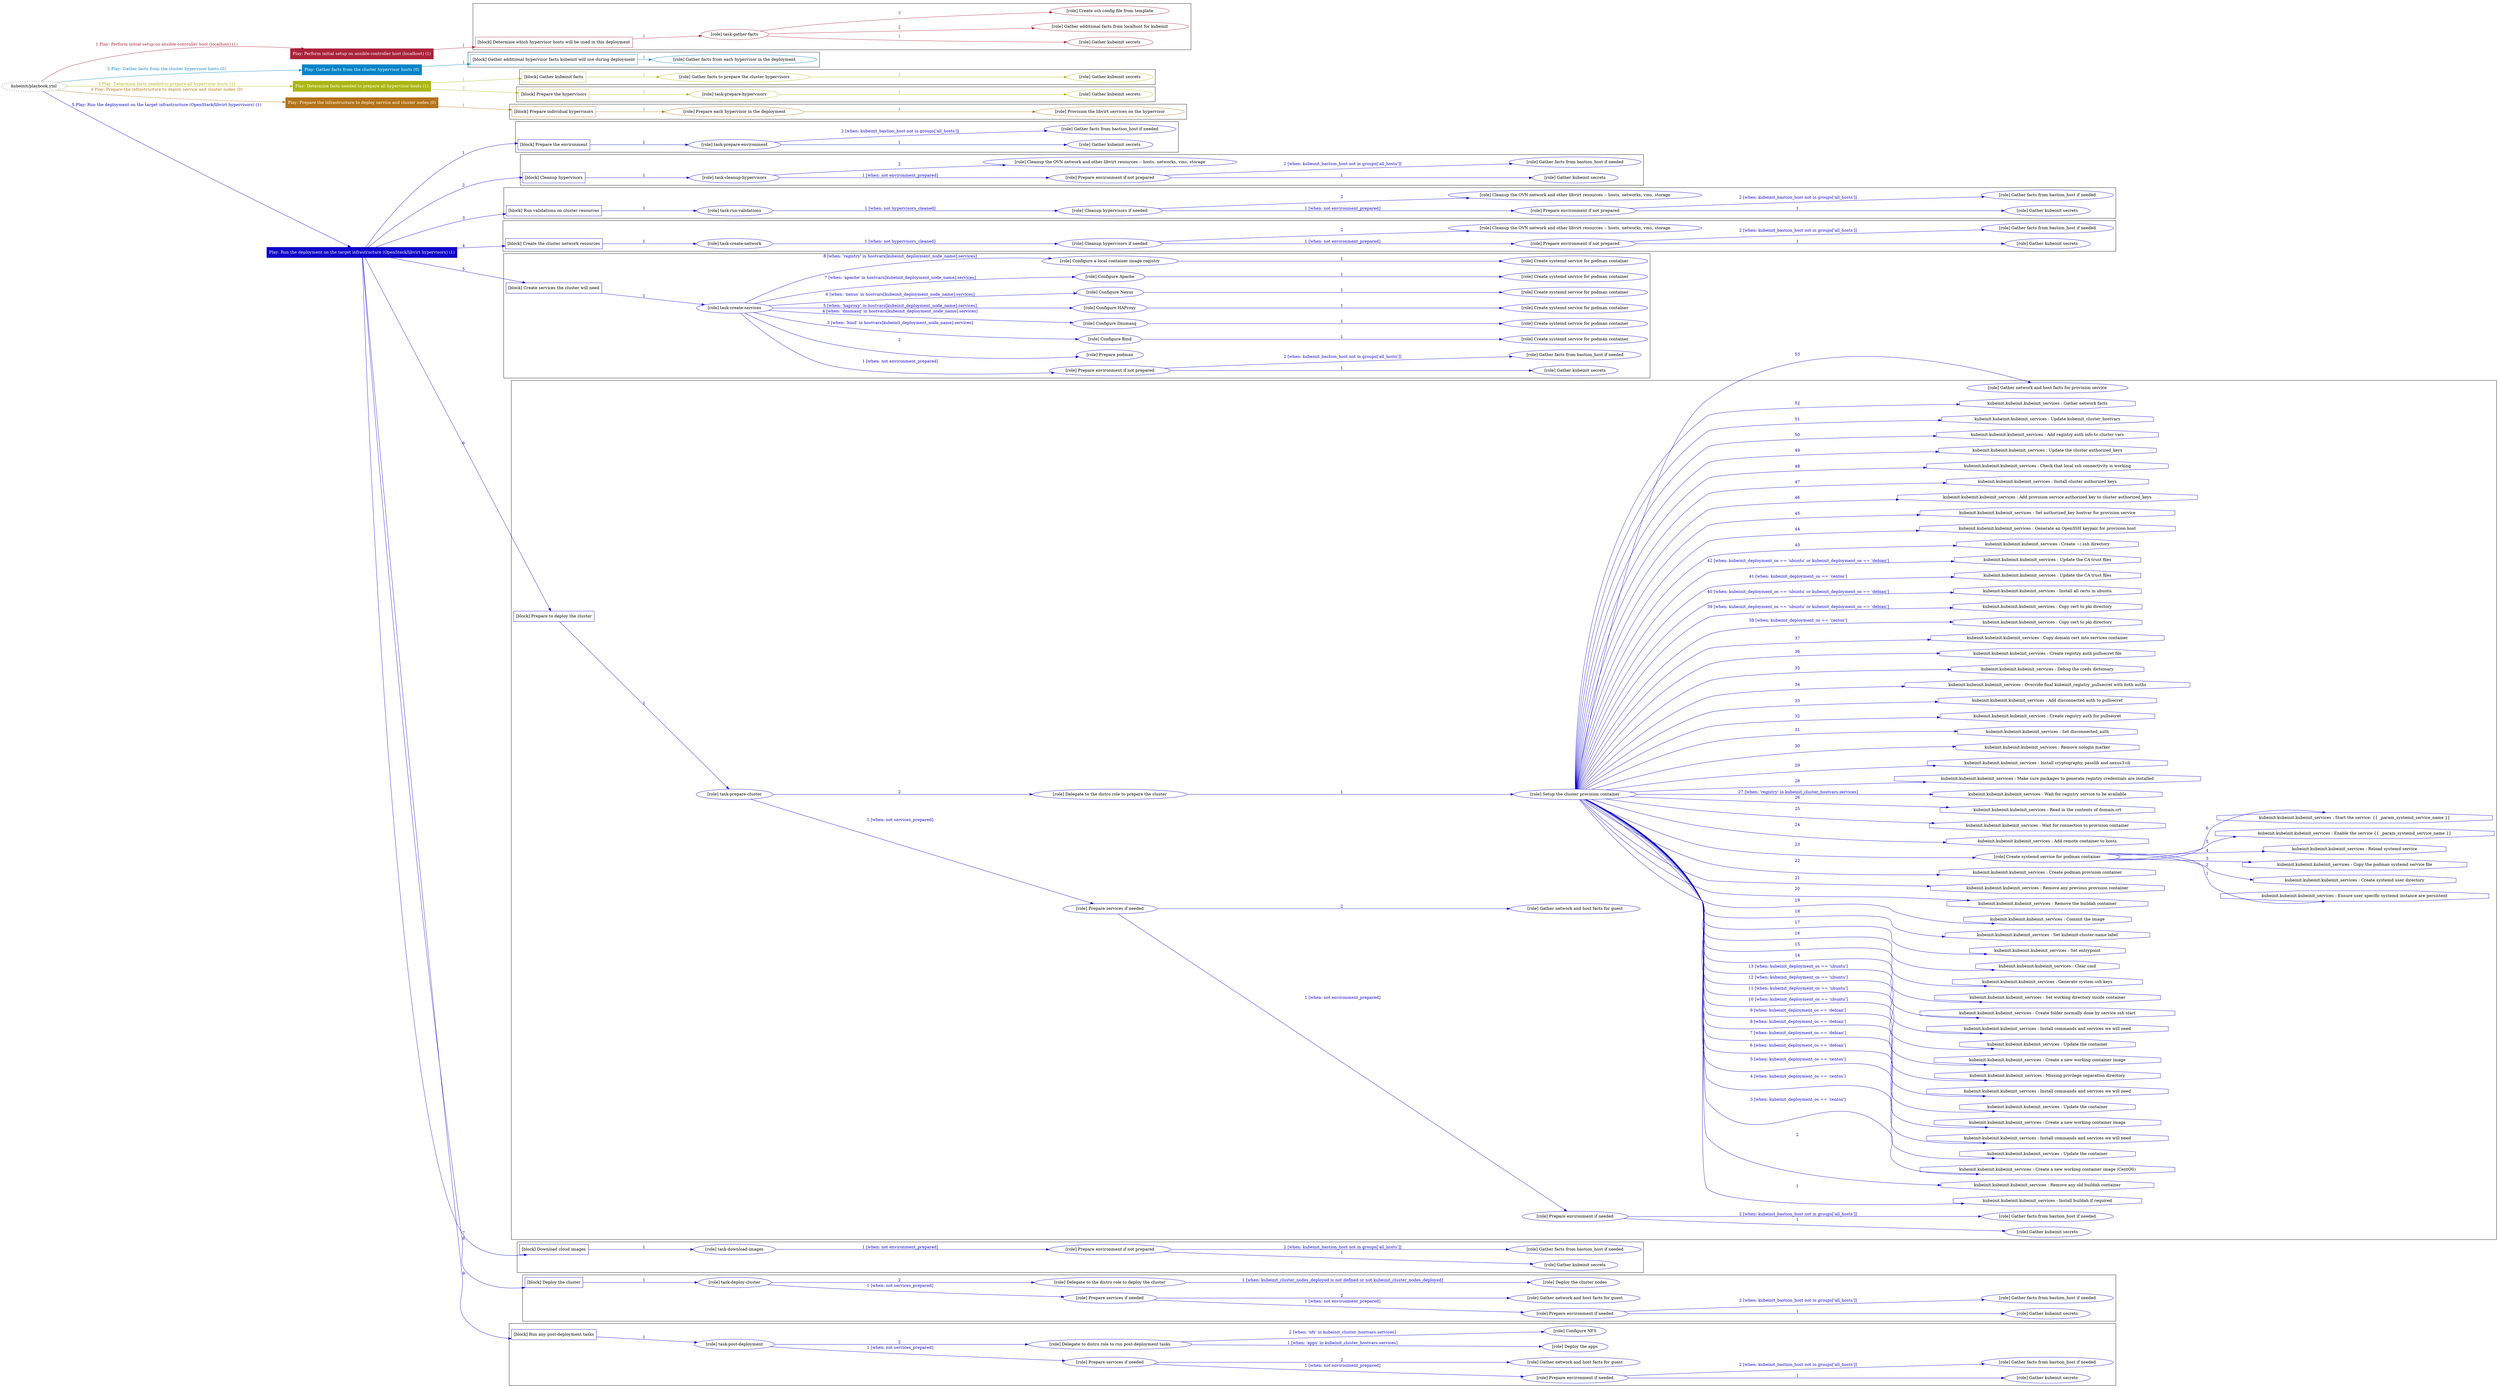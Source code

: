 digraph {
	graph [concentrate=true ordering=in rankdir=LR ratio=fill]
	edge [esep=5 sep=10]
	"kubeinit/playbook.yml" [URL="/home/runner/work/kubeinit/kubeinit/kubeinit/playbook.yml" id=playbook_77b13f38 style=dotted]
	"kubeinit/playbook.yml" -> play_41eaed4b [label="1 Play: Perform initial setup on ansible-controller host (localhost) (1)" color="#aa223a" fontcolor="#aa223a" id=edge_play_41eaed4b labeltooltip="1 Play: Perform initial setup on ansible-controller host (localhost) (1)" tooltip="1 Play: Perform initial setup on ansible-controller host (localhost) (1)"]
	subgraph "Play: Perform initial setup on ansible-controller host (localhost) (1)" {
		play_41eaed4b [label="Play: Perform initial setup on ansible-controller host (localhost) (1)" URL="/home/runner/work/kubeinit/kubeinit/kubeinit/playbook.yml" color="#aa223a" fontcolor="#ffffff" id=play_41eaed4b shape=box style=filled tooltip=localhost]
		play_41eaed4b -> block_4a6cb8ac [label=1 color="#aa223a" fontcolor="#aa223a" id=edge_block_4a6cb8ac labeltooltip=1 tooltip=1]
		subgraph cluster_block_4a6cb8ac {
			block_4a6cb8ac [label="[block] Determine which hypervisor hosts will be used in this deployment" URL="/home/runner/work/kubeinit/kubeinit/kubeinit/playbook.yml" color="#aa223a" id=block_4a6cb8ac labeltooltip="Determine which hypervisor hosts will be used in this deployment" shape=box tooltip="Determine which hypervisor hosts will be used in this deployment"]
			block_4a6cb8ac -> role_6298eded [label="1 " color="#aa223a" fontcolor="#aa223a" id=edge_role_6298eded labeltooltip="1 " tooltip="1 "]
			subgraph "task-gather-facts" {
				role_6298eded [label="[role] task-gather-facts" URL="/home/runner/work/kubeinit/kubeinit/kubeinit/playbook.yml" color="#aa223a" id=role_6298eded tooltip="task-gather-facts"]
				role_6298eded -> role_1113a9d6 [label="1 " color="#aa223a" fontcolor="#aa223a" id=edge_role_1113a9d6 labeltooltip="1 " tooltip="1 "]
				subgraph "Gather kubeinit secrets" {
					role_1113a9d6 [label="[role] Gather kubeinit secrets" URL="/home/runner/.ansible/collections/ansible_collections/kubeinit/kubeinit/roles/kubeinit_prepare/tasks/build_hypervisors_group.yml" color="#aa223a" id=role_1113a9d6 tooltip="Gather kubeinit secrets"]
				}
				role_6298eded -> role_ea08ed67 [label="2 " color="#aa223a" fontcolor="#aa223a" id=edge_role_ea08ed67 labeltooltip="2 " tooltip="2 "]
				subgraph "Gather additional facts from localhost for kubeinit" {
					role_ea08ed67 [label="[role] Gather additional facts from localhost for kubeinit" URL="/home/runner/.ansible/collections/ansible_collections/kubeinit/kubeinit/roles/kubeinit_prepare/tasks/build_hypervisors_group.yml" color="#aa223a" id=role_ea08ed67 tooltip="Gather additional facts from localhost for kubeinit"]
				}
				role_6298eded -> role_0347f83c [label="3 " color="#aa223a" fontcolor="#aa223a" id=edge_role_0347f83c labeltooltip="3 " tooltip="3 "]
				subgraph "Create ssh config file from template" {
					role_0347f83c [label="[role] Create ssh config file from template" URL="/home/runner/.ansible/collections/ansible_collections/kubeinit/kubeinit/roles/kubeinit_prepare/tasks/build_hypervisors_group.yml" color="#aa223a" id=role_0347f83c tooltip="Create ssh config file from template"]
				}
			}
		}
	}
	"kubeinit/playbook.yml" -> play_c65fe016 [label="2 Play: Gather facts from the cluster hypervisor hosts (0)" color="#0484c8" fontcolor="#0484c8" id=edge_play_c65fe016 labeltooltip="2 Play: Gather facts from the cluster hypervisor hosts (0)" tooltip="2 Play: Gather facts from the cluster hypervisor hosts (0)"]
	subgraph "Play: Gather facts from the cluster hypervisor hosts (0)" {
		play_c65fe016 [label="Play: Gather facts from the cluster hypervisor hosts (0)" URL="/home/runner/work/kubeinit/kubeinit/kubeinit/playbook.yml" color="#0484c8" fontcolor="#ffffff" id=play_c65fe016 shape=box style=filled tooltip="Play: Gather facts from the cluster hypervisor hosts (0)"]
		play_c65fe016 -> block_eaec6827 [label=1 color="#0484c8" fontcolor="#0484c8" id=edge_block_eaec6827 labeltooltip=1 tooltip=1]
		subgraph cluster_block_eaec6827 {
			block_eaec6827 [label="[block] Gather additional hypervisor facts kubeinit will use during deployment" URL="/home/runner/work/kubeinit/kubeinit/kubeinit/playbook.yml" color="#0484c8" id=block_eaec6827 labeltooltip="Gather additional hypervisor facts kubeinit will use during deployment" shape=box tooltip="Gather additional hypervisor facts kubeinit will use during deployment"]
			block_eaec6827 -> role_a1f3f414 [label="1 " color="#0484c8" fontcolor="#0484c8" id=edge_role_a1f3f414 labeltooltip="1 " tooltip="1 "]
			subgraph "Gather facts from each hypervisor in the deployment" {
				role_a1f3f414 [label="[role] Gather facts from each hypervisor in the deployment" URL="/home/runner/work/kubeinit/kubeinit/kubeinit/playbook.yml" color="#0484c8" id=role_a1f3f414 tooltip="Gather facts from each hypervisor in the deployment"]
			}
		}
	}
	"kubeinit/playbook.yml" -> play_88153f61 [label="3 Play: Determine facts needed to prepare all hypervisor hosts (1)" color="#aab814" fontcolor="#aab814" id=edge_play_88153f61 labeltooltip="3 Play: Determine facts needed to prepare all hypervisor hosts (1)" tooltip="3 Play: Determine facts needed to prepare all hypervisor hosts (1)"]
	subgraph "Play: Determine facts needed to prepare all hypervisor hosts (1)" {
		play_88153f61 [label="Play: Determine facts needed to prepare all hypervisor hosts (1)" URL="/home/runner/work/kubeinit/kubeinit/kubeinit/playbook.yml" color="#aab814" fontcolor="#ffffff" id=play_88153f61 shape=box style=filled tooltip=localhost]
		play_88153f61 -> block_bfb62f85 [label=1 color="#aab814" fontcolor="#aab814" id=edge_block_bfb62f85 labeltooltip=1 tooltip=1]
		subgraph cluster_block_bfb62f85 {
			block_bfb62f85 [label="[block] Gather kubeinit facts" URL="/home/runner/work/kubeinit/kubeinit/kubeinit/playbook.yml" color="#aab814" id=block_bfb62f85 labeltooltip="Gather kubeinit facts" shape=box tooltip="Gather kubeinit facts"]
			block_bfb62f85 -> role_7fd2a08f [label="1 " color="#aab814" fontcolor="#aab814" id=edge_role_7fd2a08f labeltooltip="1 " tooltip="1 "]
			subgraph "Gather facts to prepare the cluster hypervisors" {
				role_7fd2a08f [label="[role] Gather facts to prepare the cluster hypervisors" URL="/home/runner/work/kubeinit/kubeinit/kubeinit/playbook.yml" color="#aab814" id=role_7fd2a08f tooltip="Gather facts to prepare the cluster hypervisors"]
				role_7fd2a08f -> role_6d1caddf [label="1 " color="#aab814" fontcolor="#aab814" id=edge_role_6d1caddf labeltooltip="1 " tooltip="1 "]
				subgraph "Gather kubeinit secrets" {
					role_6d1caddf [label="[role] Gather kubeinit secrets" URL="/home/runner/.ansible/collections/ansible_collections/kubeinit/kubeinit/roles/kubeinit_prepare/tasks/gather_kubeinit_facts.yml" color="#aab814" id=role_6d1caddf tooltip="Gather kubeinit secrets"]
				}
			}
		}
		play_88153f61 -> block_4e616604 [label=2 color="#aab814" fontcolor="#aab814" id=edge_block_4e616604 labeltooltip=2 tooltip=2]
		subgraph cluster_block_4e616604 {
			block_4e616604 [label="[block] Prepare the hypervisors" URL="/home/runner/work/kubeinit/kubeinit/kubeinit/playbook.yml" color="#aab814" id=block_4e616604 labeltooltip="Prepare the hypervisors" shape=box tooltip="Prepare the hypervisors"]
			block_4e616604 -> role_bba5b675 [label="1 " color="#aab814" fontcolor="#aab814" id=edge_role_bba5b675 labeltooltip="1 " tooltip="1 "]
			subgraph "task-prepare-hypervisors" {
				role_bba5b675 [label="[role] task-prepare-hypervisors" URL="/home/runner/work/kubeinit/kubeinit/kubeinit/playbook.yml" color="#aab814" id=role_bba5b675 tooltip="task-prepare-hypervisors"]
				role_bba5b675 -> role_89ffde52 [label="1 " color="#aab814" fontcolor="#aab814" id=edge_role_89ffde52 labeltooltip="1 " tooltip="1 "]
				subgraph "Gather kubeinit secrets" {
					role_89ffde52 [label="[role] Gather kubeinit secrets" URL="/home/runner/.ansible/collections/ansible_collections/kubeinit/kubeinit/roles/kubeinit_prepare/tasks/gather_kubeinit_facts.yml" color="#aab814" id=role_89ffde52 tooltip="Gather kubeinit secrets"]
				}
			}
		}
	}
	"kubeinit/playbook.yml" -> play_8f703a39 [label="4 Play: Prepare the infrastructure to deploy service and cluster nodes (0)" color="#b47318" fontcolor="#b47318" id=edge_play_8f703a39 labeltooltip="4 Play: Prepare the infrastructure to deploy service and cluster nodes (0)" tooltip="4 Play: Prepare the infrastructure to deploy service and cluster nodes (0)"]
	subgraph "Play: Prepare the infrastructure to deploy service and cluster nodes (0)" {
		play_8f703a39 [label="Play: Prepare the infrastructure to deploy service and cluster nodes (0)" URL="/home/runner/work/kubeinit/kubeinit/kubeinit/playbook.yml" color="#b47318" fontcolor="#ffffff" id=play_8f703a39 shape=box style=filled tooltip="Play: Prepare the infrastructure to deploy service and cluster nodes (0)"]
		play_8f703a39 -> block_6459c5c7 [label=1 color="#b47318" fontcolor="#b47318" id=edge_block_6459c5c7 labeltooltip=1 tooltip=1]
		subgraph cluster_block_6459c5c7 {
			block_6459c5c7 [label="[block] Prepare individual hypervisors" URL="/home/runner/work/kubeinit/kubeinit/kubeinit/playbook.yml" color="#b47318" id=block_6459c5c7 labeltooltip="Prepare individual hypervisors" shape=box tooltip="Prepare individual hypervisors"]
			block_6459c5c7 -> role_0c8f5c31 [label="1 " color="#b47318" fontcolor="#b47318" id=edge_role_0c8f5c31 labeltooltip="1 " tooltip="1 "]
			subgraph "Prepare each hypervisor in the deployment" {
				role_0c8f5c31 [label="[role] Prepare each hypervisor in the deployment" URL="/home/runner/work/kubeinit/kubeinit/kubeinit/playbook.yml" color="#b47318" id=role_0c8f5c31 tooltip="Prepare each hypervisor in the deployment"]
				role_0c8f5c31 -> role_3d8b7c88 [label="1 " color="#b47318" fontcolor="#b47318" id=edge_role_3d8b7c88 labeltooltip="1 " tooltip="1 "]
				subgraph "Provision the libvirt services on the hypervisor" {
					role_3d8b7c88 [label="[role] Provision the libvirt services on the hypervisor" URL="/home/runner/.ansible/collections/ansible_collections/kubeinit/kubeinit/roles/kubeinit_prepare/tasks/prepare_hypervisor.yml" color="#b47318" id=role_3d8b7c88 tooltip="Provision the libvirt services on the hypervisor"]
				}
			}
		}
	}
	"kubeinit/playbook.yml" -> play_b4b4bf5d [label="5 Play: Run the deployment on the target infrastructure (OpenStack/libvirt hypervisors) (1)" color="#0e02ca" fontcolor="#0e02ca" id=edge_play_b4b4bf5d labeltooltip="5 Play: Run the deployment on the target infrastructure (OpenStack/libvirt hypervisors) (1)" tooltip="5 Play: Run the deployment on the target infrastructure (OpenStack/libvirt hypervisors) (1)"]
	subgraph "Play: Run the deployment on the target infrastructure (OpenStack/libvirt hypervisors) (1)" {
		play_b4b4bf5d [label="Play: Run the deployment on the target infrastructure (OpenStack/libvirt hypervisors) (1)" URL="/home/runner/work/kubeinit/kubeinit/kubeinit/playbook.yml" color="#0e02ca" fontcolor="#ffffff" id=play_b4b4bf5d shape=box style=filled tooltip=localhost]
		play_b4b4bf5d -> block_170e9ab3 [label=1 color="#0e02ca" fontcolor="#0e02ca" id=edge_block_170e9ab3 labeltooltip=1 tooltip=1]
		subgraph cluster_block_170e9ab3 {
			block_170e9ab3 [label="[block] Prepare the environment" URL="/home/runner/work/kubeinit/kubeinit/kubeinit/playbook.yml" color="#0e02ca" id=block_170e9ab3 labeltooltip="Prepare the environment" shape=box tooltip="Prepare the environment"]
			block_170e9ab3 -> role_f8806af8 [label="1 " color="#0e02ca" fontcolor="#0e02ca" id=edge_role_f8806af8 labeltooltip="1 " tooltip="1 "]
			subgraph "task-prepare-environment" {
				role_f8806af8 [label="[role] task-prepare-environment" URL="/home/runner/work/kubeinit/kubeinit/kubeinit/playbook.yml" color="#0e02ca" id=role_f8806af8 tooltip="task-prepare-environment"]
				role_f8806af8 -> role_8334485c [label="1 " color="#0e02ca" fontcolor="#0e02ca" id=edge_role_8334485c labeltooltip="1 " tooltip="1 "]
				subgraph "Gather kubeinit secrets" {
					role_8334485c [label="[role] Gather kubeinit secrets" URL="/home/runner/.ansible/collections/ansible_collections/kubeinit/kubeinit/roles/kubeinit_prepare/tasks/gather_kubeinit_facts.yml" color="#0e02ca" id=role_8334485c tooltip="Gather kubeinit secrets"]
				}
				role_f8806af8 -> role_6533023c [label="2 [when: kubeinit_bastion_host not in groups['all_hosts']]" color="#0e02ca" fontcolor="#0e02ca" id=edge_role_6533023c labeltooltip="2 [when: kubeinit_bastion_host not in groups['all_hosts']]" tooltip="2 [when: kubeinit_bastion_host not in groups['all_hosts']]"]
				subgraph "Gather facts from bastion_host if needed" {
					role_6533023c [label="[role] Gather facts from bastion_host if needed" URL="/home/runner/.ansible/collections/ansible_collections/kubeinit/kubeinit/roles/kubeinit_prepare/tasks/main.yml" color="#0e02ca" id=role_6533023c tooltip="Gather facts from bastion_host if needed"]
				}
			}
		}
		play_b4b4bf5d -> block_04076f13 [label=2 color="#0e02ca" fontcolor="#0e02ca" id=edge_block_04076f13 labeltooltip=2 tooltip=2]
		subgraph cluster_block_04076f13 {
			block_04076f13 [label="[block] Cleanup hypervisors" URL="/home/runner/work/kubeinit/kubeinit/kubeinit/playbook.yml" color="#0e02ca" id=block_04076f13 labeltooltip="Cleanup hypervisors" shape=box tooltip="Cleanup hypervisors"]
			block_04076f13 -> role_a8900e4d [label="1 " color="#0e02ca" fontcolor="#0e02ca" id=edge_role_a8900e4d labeltooltip="1 " tooltip="1 "]
			subgraph "task-cleanup-hypervisors" {
				role_a8900e4d [label="[role] task-cleanup-hypervisors" URL="/home/runner/work/kubeinit/kubeinit/kubeinit/playbook.yml" color="#0e02ca" id=role_a8900e4d tooltip="task-cleanup-hypervisors"]
				role_a8900e4d -> role_4ac689ed [label="1 [when: not environment_prepared]" color="#0e02ca" fontcolor="#0e02ca" id=edge_role_4ac689ed labeltooltip="1 [when: not environment_prepared]" tooltip="1 [when: not environment_prepared]"]
				subgraph "Prepare environment if not prepared" {
					role_4ac689ed [label="[role] Prepare environment if not prepared" URL="/home/runner/.ansible/collections/ansible_collections/kubeinit/kubeinit/roles/kubeinit_libvirt/tasks/cleanup_hypervisors.yml" color="#0e02ca" id=role_4ac689ed tooltip="Prepare environment if not prepared"]
					role_4ac689ed -> role_3be70fa7 [label="1 " color="#0e02ca" fontcolor="#0e02ca" id=edge_role_3be70fa7 labeltooltip="1 " tooltip="1 "]
					subgraph "Gather kubeinit secrets" {
						role_3be70fa7 [label="[role] Gather kubeinit secrets" URL="/home/runner/.ansible/collections/ansible_collections/kubeinit/kubeinit/roles/kubeinit_prepare/tasks/gather_kubeinit_facts.yml" color="#0e02ca" id=role_3be70fa7 tooltip="Gather kubeinit secrets"]
					}
					role_4ac689ed -> role_373dda2f [label="2 [when: kubeinit_bastion_host not in groups['all_hosts']]" color="#0e02ca" fontcolor="#0e02ca" id=edge_role_373dda2f labeltooltip="2 [when: kubeinit_bastion_host not in groups['all_hosts']]" tooltip="2 [when: kubeinit_bastion_host not in groups['all_hosts']]"]
					subgraph "Gather facts from bastion_host if needed" {
						role_373dda2f [label="[role] Gather facts from bastion_host if needed" URL="/home/runner/.ansible/collections/ansible_collections/kubeinit/kubeinit/roles/kubeinit_prepare/tasks/main.yml" color="#0e02ca" id=role_373dda2f tooltip="Gather facts from bastion_host if needed"]
					}
				}
				role_a8900e4d -> role_aaed0c9f [label="2 " color="#0e02ca" fontcolor="#0e02ca" id=edge_role_aaed0c9f labeltooltip="2 " tooltip="2 "]
				subgraph "Cleanup the OVN network and other libvirt resources -- hosts, networks, vms, storage" {
					role_aaed0c9f [label="[role] Cleanup the OVN network and other libvirt resources -- hosts, networks, vms, storage" URL="/home/runner/.ansible/collections/ansible_collections/kubeinit/kubeinit/roles/kubeinit_libvirt/tasks/cleanup_hypervisors.yml" color="#0e02ca" id=role_aaed0c9f tooltip="Cleanup the OVN network and other libvirt resources -- hosts, networks, vms, storage"]
				}
			}
		}
		play_b4b4bf5d -> block_973fb575 [label=3 color="#0e02ca" fontcolor="#0e02ca" id=edge_block_973fb575 labeltooltip=3 tooltip=3]
		subgraph cluster_block_973fb575 {
			block_973fb575 [label="[block] Run validations on cluster resources" URL="/home/runner/work/kubeinit/kubeinit/kubeinit/playbook.yml" color="#0e02ca" id=block_973fb575 labeltooltip="Run validations on cluster resources" shape=box tooltip="Run validations on cluster resources"]
			block_973fb575 -> role_5b37e57d [label="1 " color="#0e02ca" fontcolor="#0e02ca" id=edge_role_5b37e57d labeltooltip="1 " tooltip="1 "]
			subgraph "task-run-validations" {
				role_5b37e57d [label="[role] task-run-validations" URL="/home/runner/work/kubeinit/kubeinit/kubeinit/playbook.yml" color="#0e02ca" id=role_5b37e57d tooltip="task-run-validations"]
				role_5b37e57d -> role_89cdf966 [label="1 [when: not hypervisors_cleaned]" color="#0e02ca" fontcolor="#0e02ca" id=edge_role_89cdf966 labeltooltip="1 [when: not hypervisors_cleaned]" tooltip="1 [when: not hypervisors_cleaned]"]
				subgraph "Cleanup hypervisors if needed" {
					role_89cdf966 [label="[role] Cleanup hypervisors if needed" URL="/home/runner/.ansible/collections/ansible_collections/kubeinit/kubeinit/roles/kubeinit_validations/tasks/main.yml" color="#0e02ca" id=role_89cdf966 tooltip="Cleanup hypervisors if needed"]
					role_89cdf966 -> role_028703f9 [label="1 [when: not environment_prepared]" color="#0e02ca" fontcolor="#0e02ca" id=edge_role_028703f9 labeltooltip="1 [when: not environment_prepared]" tooltip="1 [when: not environment_prepared]"]
					subgraph "Prepare environment if not prepared" {
						role_028703f9 [label="[role] Prepare environment if not prepared" URL="/home/runner/.ansible/collections/ansible_collections/kubeinit/kubeinit/roles/kubeinit_libvirt/tasks/cleanup_hypervisors.yml" color="#0e02ca" id=role_028703f9 tooltip="Prepare environment if not prepared"]
						role_028703f9 -> role_a6f6121a [label="1 " color="#0e02ca" fontcolor="#0e02ca" id=edge_role_a6f6121a labeltooltip="1 " tooltip="1 "]
						subgraph "Gather kubeinit secrets" {
							role_a6f6121a [label="[role] Gather kubeinit secrets" URL="/home/runner/.ansible/collections/ansible_collections/kubeinit/kubeinit/roles/kubeinit_prepare/tasks/gather_kubeinit_facts.yml" color="#0e02ca" id=role_a6f6121a tooltip="Gather kubeinit secrets"]
						}
						role_028703f9 -> role_b9965512 [label="2 [when: kubeinit_bastion_host not in groups['all_hosts']]" color="#0e02ca" fontcolor="#0e02ca" id=edge_role_b9965512 labeltooltip="2 [when: kubeinit_bastion_host not in groups['all_hosts']]" tooltip="2 [when: kubeinit_bastion_host not in groups['all_hosts']]"]
						subgraph "Gather facts from bastion_host if needed" {
							role_b9965512 [label="[role] Gather facts from bastion_host if needed" URL="/home/runner/.ansible/collections/ansible_collections/kubeinit/kubeinit/roles/kubeinit_prepare/tasks/main.yml" color="#0e02ca" id=role_b9965512 tooltip="Gather facts from bastion_host if needed"]
						}
					}
					role_89cdf966 -> role_3dddae6c [label="2 " color="#0e02ca" fontcolor="#0e02ca" id=edge_role_3dddae6c labeltooltip="2 " tooltip="2 "]
					subgraph "Cleanup the OVN network and other libvirt resources -- hosts, networks, vms, storage" {
						role_3dddae6c [label="[role] Cleanup the OVN network and other libvirt resources -- hosts, networks, vms, storage" URL="/home/runner/.ansible/collections/ansible_collections/kubeinit/kubeinit/roles/kubeinit_libvirt/tasks/cleanup_hypervisors.yml" color="#0e02ca" id=role_3dddae6c tooltip="Cleanup the OVN network and other libvirt resources -- hosts, networks, vms, storage"]
					}
				}
			}
		}
		play_b4b4bf5d -> block_fea17387 [label=4 color="#0e02ca" fontcolor="#0e02ca" id=edge_block_fea17387 labeltooltip=4 tooltip=4]
		subgraph cluster_block_fea17387 {
			block_fea17387 [label="[block] Create the cluster network resources" URL="/home/runner/work/kubeinit/kubeinit/kubeinit/playbook.yml" color="#0e02ca" id=block_fea17387 labeltooltip="Create the cluster network resources" shape=box tooltip="Create the cluster network resources"]
			block_fea17387 -> role_5b8bcb3f [label="1 " color="#0e02ca" fontcolor="#0e02ca" id=edge_role_5b8bcb3f labeltooltip="1 " tooltip="1 "]
			subgraph "task-create-network" {
				role_5b8bcb3f [label="[role] task-create-network" URL="/home/runner/work/kubeinit/kubeinit/kubeinit/playbook.yml" color="#0e02ca" id=role_5b8bcb3f tooltip="task-create-network"]
				role_5b8bcb3f -> role_bd359363 [label="1 [when: not hypervisors_cleaned]" color="#0e02ca" fontcolor="#0e02ca" id=edge_role_bd359363 labeltooltip="1 [when: not hypervisors_cleaned]" tooltip="1 [when: not hypervisors_cleaned]"]
				subgraph "Cleanup hypervisors if needed" {
					role_bd359363 [label="[role] Cleanup hypervisors if needed" URL="/home/runner/.ansible/collections/ansible_collections/kubeinit/kubeinit/roles/kubeinit_libvirt/tasks/create_network.yml" color="#0e02ca" id=role_bd359363 tooltip="Cleanup hypervisors if needed"]
					role_bd359363 -> role_150ceb4b [label="1 [when: not environment_prepared]" color="#0e02ca" fontcolor="#0e02ca" id=edge_role_150ceb4b labeltooltip="1 [when: not environment_prepared]" tooltip="1 [when: not environment_prepared]"]
					subgraph "Prepare environment if not prepared" {
						role_150ceb4b [label="[role] Prepare environment if not prepared" URL="/home/runner/.ansible/collections/ansible_collections/kubeinit/kubeinit/roles/kubeinit_libvirt/tasks/cleanup_hypervisors.yml" color="#0e02ca" id=role_150ceb4b tooltip="Prepare environment if not prepared"]
						role_150ceb4b -> role_8ff7046e [label="1 " color="#0e02ca" fontcolor="#0e02ca" id=edge_role_8ff7046e labeltooltip="1 " tooltip="1 "]
						subgraph "Gather kubeinit secrets" {
							role_8ff7046e [label="[role] Gather kubeinit secrets" URL="/home/runner/.ansible/collections/ansible_collections/kubeinit/kubeinit/roles/kubeinit_prepare/tasks/gather_kubeinit_facts.yml" color="#0e02ca" id=role_8ff7046e tooltip="Gather kubeinit secrets"]
						}
						role_150ceb4b -> role_11a71182 [label="2 [when: kubeinit_bastion_host not in groups['all_hosts']]" color="#0e02ca" fontcolor="#0e02ca" id=edge_role_11a71182 labeltooltip="2 [when: kubeinit_bastion_host not in groups['all_hosts']]" tooltip="2 [when: kubeinit_bastion_host not in groups['all_hosts']]"]
						subgraph "Gather facts from bastion_host if needed" {
							role_11a71182 [label="[role] Gather facts from bastion_host if needed" URL="/home/runner/.ansible/collections/ansible_collections/kubeinit/kubeinit/roles/kubeinit_prepare/tasks/main.yml" color="#0e02ca" id=role_11a71182 tooltip="Gather facts from bastion_host if needed"]
						}
					}
					role_bd359363 -> role_c8f69adf [label="2 " color="#0e02ca" fontcolor="#0e02ca" id=edge_role_c8f69adf labeltooltip="2 " tooltip="2 "]
					subgraph "Cleanup the OVN network and other libvirt resources -- hosts, networks, vms, storage" {
						role_c8f69adf [label="[role] Cleanup the OVN network and other libvirt resources -- hosts, networks, vms, storage" URL="/home/runner/.ansible/collections/ansible_collections/kubeinit/kubeinit/roles/kubeinit_libvirt/tasks/cleanup_hypervisors.yml" color="#0e02ca" id=role_c8f69adf tooltip="Cleanup the OVN network and other libvirt resources -- hosts, networks, vms, storage"]
					}
				}
			}
		}
		play_b4b4bf5d -> block_de58b78b [label=5 color="#0e02ca" fontcolor="#0e02ca" id=edge_block_de58b78b labeltooltip=5 tooltip=5]
		subgraph cluster_block_de58b78b {
			block_de58b78b [label="[block] Create services the cluster will need" URL="/home/runner/work/kubeinit/kubeinit/kubeinit/playbook.yml" color="#0e02ca" id=block_de58b78b labeltooltip="Create services the cluster will need" shape=box tooltip="Create services the cluster will need"]
			block_de58b78b -> role_9d7187d7 [label="1 " color="#0e02ca" fontcolor="#0e02ca" id=edge_role_9d7187d7 labeltooltip="1 " tooltip="1 "]
			subgraph "task-create-services" {
				role_9d7187d7 [label="[role] task-create-services" URL="/home/runner/work/kubeinit/kubeinit/kubeinit/playbook.yml" color="#0e02ca" id=role_9d7187d7 tooltip="task-create-services"]
				role_9d7187d7 -> role_1310eb7a [label="1 [when: not environment_prepared]" color="#0e02ca" fontcolor="#0e02ca" id=edge_role_1310eb7a labeltooltip="1 [when: not environment_prepared]" tooltip="1 [when: not environment_prepared]"]
				subgraph "Prepare environment if not prepared" {
					role_1310eb7a [label="[role] Prepare environment if not prepared" URL="/home/runner/.ansible/collections/ansible_collections/kubeinit/kubeinit/roles/kubeinit_services/tasks/main.yml" color="#0e02ca" id=role_1310eb7a tooltip="Prepare environment if not prepared"]
					role_1310eb7a -> role_efc13714 [label="1 " color="#0e02ca" fontcolor="#0e02ca" id=edge_role_efc13714 labeltooltip="1 " tooltip="1 "]
					subgraph "Gather kubeinit secrets" {
						role_efc13714 [label="[role] Gather kubeinit secrets" URL="/home/runner/.ansible/collections/ansible_collections/kubeinit/kubeinit/roles/kubeinit_prepare/tasks/gather_kubeinit_facts.yml" color="#0e02ca" id=role_efc13714 tooltip="Gather kubeinit secrets"]
					}
					role_1310eb7a -> role_4edc8d5e [label="2 [when: kubeinit_bastion_host not in groups['all_hosts']]" color="#0e02ca" fontcolor="#0e02ca" id=edge_role_4edc8d5e labeltooltip="2 [when: kubeinit_bastion_host not in groups['all_hosts']]" tooltip="2 [when: kubeinit_bastion_host not in groups['all_hosts']]"]
					subgraph "Gather facts from bastion_host if needed" {
						role_4edc8d5e [label="[role] Gather facts from bastion_host if needed" URL="/home/runner/.ansible/collections/ansible_collections/kubeinit/kubeinit/roles/kubeinit_prepare/tasks/main.yml" color="#0e02ca" id=role_4edc8d5e tooltip="Gather facts from bastion_host if needed"]
					}
				}
				role_9d7187d7 -> role_8a00871b [label="2 " color="#0e02ca" fontcolor="#0e02ca" id=edge_role_8a00871b labeltooltip="2 " tooltip="2 "]
				subgraph "Prepare podman" {
					role_8a00871b [label="[role] Prepare podman" URL="/home/runner/.ansible/collections/ansible_collections/kubeinit/kubeinit/roles/kubeinit_services/tasks/00_create_service_pod.yml" color="#0e02ca" id=role_8a00871b tooltip="Prepare podman"]
				}
				role_9d7187d7 -> role_e955123c [label="3 [when: 'bind' in hostvars[kubeinit_deployment_node_name].services]" color="#0e02ca" fontcolor="#0e02ca" id=edge_role_e955123c labeltooltip="3 [when: 'bind' in hostvars[kubeinit_deployment_node_name].services]" tooltip="3 [when: 'bind' in hostvars[kubeinit_deployment_node_name].services]"]
				subgraph "Configure Bind" {
					role_e955123c [label="[role] Configure Bind" URL="/home/runner/.ansible/collections/ansible_collections/kubeinit/kubeinit/roles/kubeinit_services/tasks/start_services_containers.yml" color="#0e02ca" id=role_e955123c tooltip="Configure Bind"]
					role_e955123c -> role_d723d90a [label="1 " color="#0e02ca" fontcolor="#0e02ca" id=edge_role_d723d90a labeltooltip="1 " tooltip="1 "]
					subgraph "Create systemd service for podman container" {
						role_d723d90a [label="[role] Create systemd service for podman container" URL="/home/runner/.ansible/collections/ansible_collections/kubeinit/kubeinit/roles/kubeinit_bind/tasks/main.yml" color="#0e02ca" id=role_d723d90a tooltip="Create systemd service for podman container"]
					}
				}
				role_9d7187d7 -> role_3ff7bcb6 [label="4 [when: 'dnsmasq' in hostvars[kubeinit_deployment_node_name].services]" color="#0e02ca" fontcolor="#0e02ca" id=edge_role_3ff7bcb6 labeltooltip="4 [when: 'dnsmasq' in hostvars[kubeinit_deployment_node_name].services]" tooltip="4 [when: 'dnsmasq' in hostvars[kubeinit_deployment_node_name].services]"]
				subgraph "Configure Dnsmasq" {
					role_3ff7bcb6 [label="[role] Configure Dnsmasq" URL="/home/runner/.ansible/collections/ansible_collections/kubeinit/kubeinit/roles/kubeinit_services/tasks/start_services_containers.yml" color="#0e02ca" id=role_3ff7bcb6 tooltip="Configure Dnsmasq"]
					role_3ff7bcb6 -> role_2f362fa9 [label="1 " color="#0e02ca" fontcolor="#0e02ca" id=edge_role_2f362fa9 labeltooltip="1 " tooltip="1 "]
					subgraph "Create systemd service for podman container" {
						role_2f362fa9 [label="[role] Create systemd service for podman container" URL="/home/runner/.ansible/collections/ansible_collections/kubeinit/kubeinit/roles/kubeinit_dnsmasq/tasks/main.yml" color="#0e02ca" id=role_2f362fa9 tooltip="Create systemd service for podman container"]
					}
				}
				role_9d7187d7 -> role_a3b9964a [label="5 [when: 'haproxy' in hostvars[kubeinit_deployment_node_name].services]" color="#0e02ca" fontcolor="#0e02ca" id=edge_role_a3b9964a labeltooltip="5 [when: 'haproxy' in hostvars[kubeinit_deployment_node_name].services]" tooltip="5 [when: 'haproxy' in hostvars[kubeinit_deployment_node_name].services]"]
				subgraph "Configure HAProxy" {
					role_a3b9964a [label="[role] Configure HAProxy" URL="/home/runner/.ansible/collections/ansible_collections/kubeinit/kubeinit/roles/kubeinit_services/tasks/start_services_containers.yml" color="#0e02ca" id=role_a3b9964a tooltip="Configure HAProxy"]
					role_a3b9964a -> role_d334c041 [label="1 " color="#0e02ca" fontcolor="#0e02ca" id=edge_role_d334c041 labeltooltip="1 " tooltip="1 "]
					subgraph "Create systemd service for podman container" {
						role_d334c041 [label="[role] Create systemd service for podman container" URL="/home/runner/.ansible/collections/ansible_collections/kubeinit/kubeinit/roles/kubeinit_haproxy/tasks/main.yml" color="#0e02ca" id=role_d334c041 tooltip="Create systemd service for podman container"]
					}
				}
				role_9d7187d7 -> role_dc44ae9a [label="6 [when: 'nexus' in hostvars[kubeinit_deployment_node_name].services]" color="#0e02ca" fontcolor="#0e02ca" id=edge_role_dc44ae9a labeltooltip="6 [when: 'nexus' in hostvars[kubeinit_deployment_node_name].services]" tooltip="6 [when: 'nexus' in hostvars[kubeinit_deployment_node_name].services]"]
				subgraph "Configure Nexus" {
					role_dc44ae9a [label="[role] Configure Nexus" URL="/home/runner/.ansible/collections/ansible_collections/kubeinit/kubeinit/roles/kubeinit_services/tasks/start_services_containers.yml" color="#0e02ca" id=role_dc44ae9a tooltip="Configure Nexus"]
					role_dc44ae9a -> role_e1f6c6cc [label="1 " color="#0e02ca" fontcolor="#0e02ca" id=edge_role_e1f6c6cc labeltooltip="1 " tooltip="1 "]
					subgraph "Create systemd service for podman container" {
						role_e1f6c6cc [label="[role] Create systemd service for podman container" URL="/home/runner/.ansible/collections/ansible_collections/kubeinit/kubeinit/roles/kubeinit_nexus/tasks/main.yml" color="#0e02ca" id=role_e1f6c6cc tooltip="Create systemd service for podman container"]
					}
				}
				role_9d7187d7 -> role_0b146548 [label="7 [when: 'apache' in hostvars[kubeinit_deployment_node_name].services]" color="#0e02ca" fontcolor="#0e02ca" id=edge_role_0b146548 labeltooltip="7 [when: 'apache' in hostvars[kubeinit_deployment_node_name].services]" tooltip="7 [when: 'apache' in hostvars[kubeinit_deployment_node_name].services]"]
				subgraph "Configure Apache" {
					role_0b146548 [label="[role] Configure Apache" URL="/home/runner/.ansible/collections/ansible_collections/kubeinit/kubeinit/roles/kubeinit_services/tasks/start_services_containers.yml" color="#0e02ca" id=role_0b146548 tooltip="Configure Apache"]
					role_0b146548 -> role_d32bf754 [label="1 " color="#0e02ca" fontcolor="#0e02ca" id=edge_role_d32bf754 labeltooltip="1 " tooltip="1 "]
					subgraph "Create systemd service for podman container" {
						role_d32bf754 [label="[role] Create systemd service for podman container" URL="/home/runner/.ansible/collections/ansible_collections/kubeinit/kubeinit/roles/kubeinit_apache/tasks/main.yml" color="#0e02ca" id=role_d32bf754 tooltip="Create systemd service for podman container"]
					}
				}
				role_9d7187d7 -> role_718e79cc [label="8 [when: 'registry' in hostvars[kubeinit_deployment_node_name].services]" color="#0e02ca" fontcolor="#0e02ca" id=edge_role_718e79cc labeltooltip="8 [when: 'registry' in hostvars[kubeinit_deployment_node_name].services]" tooltip="8 [when: 'registry' in hostvars[kubeinit_deployment_node_name].services]"]
				subgraph "Configure a local container image registry" {
					role_718e79cc [label="[role] Configure a local container image registry" URL="/home/runner/.ansible/collections/ansible_collections/kubeinit/kubeinit/roles/kubeinit_services/tasks/start_services_containers.yml" color="#0e02ca" id=role_718e79cc tooltip="Configure a local container image registry"]
					role_718e79cc -> role_373f6de2 [label="1 " color="#0e02ca" fontcolor="#0e02ca" id=edge_role_373f6de2 labeltooltip="1 " tooltip="1 "]
					subgraph "Create systemd service for podman container" {
						role_373f6de2 [label="[role] Create systemd service for podman container" URL="/home/runner/.ansible/collections/ansible_collections/kubeinit/kubeinit/roles/kubeinit_registry/tasks/main.yml" color="#0e02ca" id=role_373f6de2 tooltip="Create systemd service for podman container"]
					}
				}
			}
		}
		play_b4b4bf5d -> block_f997b4d0 [label=6 color="#0e02ca" fontcolor="#0e02ca" id=edge_block_f997b4d0 labeltooltip=6 tooltip=6]
		subgraph cluster_block_f997b4d0 {
			block_f997b4d0 [label="[block] Prepare to deploy the cluster" URL="/home/runner/work/kubeinit/kubeinit/kubeinit/playbook.yml" color="#0e02ca" id=block_f997b4d0 labeltooltip="Prepare to deploy the cluster" shape=box tooltip="Prepare to deploy the cluster"]
			block_f997b4d0 -> role_6cd7fe01 [label="1 " color="#0e02ca" fontcolor="#0e02ca" id=edge_role_6cd7fe01 labeltooltip="1 " tooltip="1 "]
			subgraph "task-prepare-cluster" {
				role_6cd7fe01 [label="[role] task-prepare-cluster" URL="/home/runner/work/kubeinit/kubeinit/kubeinit/playbook.yml" color="#0e02ca" id=role_6cd7fe01 tooltip="task-prepare-cluster"]
				role_6cd7fe01 -> role_2236a7e5 [label="1 [when: not services_prepared]" color="#0e02ca" fontcolor="#0e02ca" id=edge_role_2236a7e5 labeltooltip="1 [when: not services_prepared]" tooltip="1 [when: not services_prepared]"]
				subgraph "Prepare services if needed" {
					role_2236a7e5 [label="[role] Prepare services if needed" URL="/home/runner/.ansible/collections/ansible_collections/kubeinit/kubeinit/roles/kubeinit_prepare/tasks/prepare_cluster.yml" color="#0e02ca" id=role_2236a7e5 tooltip="Prepare services if needed"]
					role_2236a7e5 -> role_606b1f97 [label="1 [when: not environment_prepared]" color="#0e02ca" fontcolor="#0e02ca" id=edge_role_606b1f97 labeltooltip="1 [when: not environment_prepared]" tooltip="1 [when: not environment_prepared]"]
					subgraph "Prepare environment if needed" {
						role_606b1f97 [label="[role] Prepare environment if needed" URL="/home/runner/.ansible/collections/ansible_collections/kubeinit/kubeinit/roles/kubeinit_services/tasks/prepare_services.yml" color="#0e02ca" id=role_606b1f97 tooltip="Prepare environment if needed"]
						role_606b1f97 -> role_0504453f [label="1 " color="#0e02ca" fontcolor="#0e02ca" id=edge_role_0504453f labeltooltip="1 " tooltip="1 "]
						subgraph "Gather kubeinit secrets" {
							role_0504453f [label="[role] Gather kubeinit secrets" URL="/home/runner/.ansible/collections/ansible_collections/kubeinit/kubeinit/roles/kubeinit_prepare/tasks/gather_kubeinit_facts.yml" color="#0e02ca" id=role_0504453f tooltip="Gather kubeinit secrets"]
						}
						role_606b1f97 -> role_2c0388e1 [label="2 [when: kubeinit_bastion_host not in groups['all_hosts']]" color="#0e02ca" fontcolor="#0e02ca" id=edge_role_2c0388e1 labeltooltip="2 [when: kubeinit_bastion_host not in groups['all_hosts']]" tooltip="2 [when: kubeinit_bastion_host not in groups['all_hosts']]"]
						subgraph "Gather facts from bastion_host if needed" {
							role_2c0388e1 [label="[role] Gather facts from bastion_host if needed" URL="/home/runner/.ansible/collections/ansible_collections/kubeinit/kubeinit/roles/kubeinit_prepare/tasks/main.yml" color="#0e02ca" id=role_2c0388e1 tooltip="Gather facts from bastion_host if needed"]
						}
					}
					role_2236a7e5 -> role_2decda50 [label="2 " color="#0e02ca" fontcolor="#0e02ca" id=edge_role_2decda50 labeltooltip="2 " tooltip="2 "]
					subgraph "Gather network and host facts for guest" {
						role_2decda50 [label="[role] Gather network and host facts for guest" URL="/home/runner/.ansible/collections/ansible_collections/kubeinit/kubeinit/roles/kubeinit_services/tasks/prepare_services.yml" color="#0e02ca" id=role_2decda50 tooltip="Gather network and host facts for guest"]
					}
				}
				role_6cd7fe01 -> role_ee76233f [label="2 " color="#0e02ca" fontcolor="#0e02ca" id=edge_role_ee76233f labeltooltip="2 " tooltip="2 "]
				subgraph "Delegate to the distro role to prepare the cluster" {
					role_ee76233f [label="[role] Delegate to the distro role to prepare the cluster" URL="/home/runner/.ansible/collections/ansible_collections/kubeinit/kubeinit/roles/kubeinit_prepare/tasks/prepare_cluster.yml" color="#0e02ca" id=role_ee76233f tooltip="Delegate to the distro role to prepare the cluster"]
					role_ee76233f -> role_0ed116f5 [label="1 " color="#0e02ca" fontcolor="#0e02ca" id=edge_role_0ed116f5 labeltooltip="1 " tooltip="1 "]
					subgraph "Setup the cluster provision container" {
						role_0ed116f5 [label="[role] Setup the cluster provision container" URL="/home/runner/.ansible/collections/ansible_collections/kubeinit/kubeinit/roles/kubeinit_cdk/tasks/prepare_cluster.yml" color="#0e02ca" id=role_0ed116f5 tooltip="Setup the cluster provision container"]
						task_1a14e2d2 [label="kubeinit.kubeinit.kubeinit_services : Install buildah if required" URL="/home/runner/.ansible/collections/ansible_collections/kubeinit/kubeinit/roles/kubeinit_services/tasks/create_provision_container.yml" color="#0e02ca" id=task_1a14e2d2 shape=octagon tooltip="kubeinit.kubeinit.kubeinit_services : Install buildah if required"]
						role_0ed116f5 -> task_1a14e2d2 [label="1 " color="#0e02ca" fontcolor="#0e02ca" id=edge_task_1a14e2d2 labeltooltip="1 " tooltip="1 "]
						task_2cd3b694 [label="kubeinit.kubeinit.kubeinit_services : Remove any old buildah container" URL="/home/runner/.ansible/collections/ansible_collections/kubeinit/kubeinit/roles/kubeinit_services/tasks/create_provision_container.yml" color="#0e02ca" id=task_2cd3b694 shape=octagon tooltip="kubeinit.kubeinit.kubeinit_services : Remove any old buildah container"]
						role_0ed116f5 -> task_2cd3b694 [label="2 " color="#0e02ca" fontcolor="#0e02ca" id=edge_task_2cd3b694 labeltooltip="2 " tooltip="2 "]
						task_30c71738 [label="kubeinit.kubeinit.kubeinit_services : Create a new working container image (CentOS)" URL="/home/runner/.ansible/collections/ansible_collections/kubeinit/kubeinit/roles/kubeinit_services/tasks/create_provision_container.yml" color="#0e02ca" id=task_30c71738 shape=octagon tooltip="kubeinit.kubeinit.kubeinit_services : Create a new working container image (CentOS)"]
						role_0ed116f5 -> task_30c71738 [label="3 [when: kubeinit_deployment_os == 'centos']" color="#0e02ca" fontcolor="#0e02ca" id=edge_task_30c71738 labeltooltip="3 [when: kubeinit_deployment_os == 'centos']" tooltip="3 [when: kubeinit_deployment_os == 'centos']"]
						task_ad6ffc10 [label="kubeinit.kubeinit.kubeinit_services : Update the container" URL="/home/runner/.ansible/collections/ansible_collections/kubeinit/kubeinit/roles/kubeinit_services/tasks/create_provision_container.yml" color="#0e02ca" id=task_ad6ffc10 shape=octagon tooltip="kubeinit.kubeinit.kubeinit_services : Update the container"]
						role_0ed116f5 -> task_ad6ffc10 [label="4 [when: kubeinit_deployment_os == 'centos']" color="#0e02ca" fontcolor="#0e02ca" id=edge_task_ad6ffc10 labeltooltip="4 [when: kubeinit_deployment_os == 'centos']" tooltip="4 [when: kubeinit_deployment_os == 'centos']"]
						task_26bf26e4 [label="kubeinit.kubeinit.kubeinit_services : Install commands and services we will need" URL="/home/runner/.ansible/collections/ansible_collections/kubeinit/kubeinit/roles/kubeinit_services/tasks/create_provision_container.yml" color="#0e02ca" id=task_26bf26e4 shape=octagon tooltip="kubeinit.kubeinit.kubeinit_services : Install commands and services we will need"]
						role_0ed116f5 -> task_26bf26e4 [label="5 [when: kubeinit_deployment_os == 'centos']" color="#0e02ca" fontcolor="#0e02ca" id=edge_task_26bf26e4 labeltooltip="5 [when: kubeinit_deployment_os == 'centos']" tooltip="5 [when: kubeinit_deployment_os == 'centos']"]
						task_5c448895 [label="kubeinit.kubeinit.kubeinit_services : Create a new working container image" URL="/home/runner/.ansible/collections/ansible_collections/kubeinit/kubeinit/roles/kubeinit_services/tasks/create_provision_container.yml" color="#0e02ca" id=task_5c448895 shape=octagon tooltip="kubeinit.kubeinit.kubeinit_services : Create a new working container image"]
						role_0ed116f5 -> task_5c448895 [label="6 [when: kubeinit_deployment_os == 'debian']" color="#0e02ca" fontcolor="#0e02ca" id=edge_task_5c448895 labeltooltip="6 [when: kubeinit_deployment_os == 'debian']" tooltip="6 [when: kubeinit_deployment_os == 'debian']"]
						task_60f17931 [label="kubeinit.kubeinit.kubeinit_services : Update the container" URL="/home/runner/.ansible/collections/ansible_collections/kubeinit/kubeinit/roles/kubeinit_services/tasks/create_provision_container.yml" color="#0e02ca" id=task_60f17931 shape=octagon tooltip="kubeinit.kubeinit.kubeinit_services : Update the container"]
						role_0ed116f5 -> task_60f17931 [label="7 [when: kubeinit_deployment_os == 'debian']" color="#0e02ca" fontcolor="#0e02ca" id=edge_task_60f17931 labeltooltip="7 [when: kubeinit_deployment_os == 'debian']" tooltip="7 [when: kubeinit_deployment_os == 'debian']"]
						task_25b18d79 [label="kubeinit.kubeinit.kubeinit_services : Install commands and services we will need" URL="/home/runner/.ansible/collections/ansible_collections/kubeinit/kubeinit/roles/kubeinit_services/tasks/create_provision_container.yml" color="#0e02ca" id=task_25b18d79 shape=octagon tooltip="kubeinit.kubeinit.kubeinit_services : Install commands and services we will need"]
						role_0ed116f5 -> task_25b18d79 [label="8 [when: kubeinit_deployment_os == 'debian']" color="#0e02ca" fontcolor="#0e02ca" id=edge_task_25b18d79 labeltooltip="8 [when: kubeinit_deployment_os == 'debian']" tooltip="8 [when: kubeinit_deployment_os == 'debian']"]
						task_08d42977 [label="kubeinit.kubeinit.kubeinit_services : Missing privilege separation directory" URL="/home/runner/.ansible/collections/ansible_collections/kubeinit/kubeinit/roles/kubeinit_services/tasks/create_provision_container.yml" color="#0e02ca" id=task_08d42977 shape=octagon tooltip="kubeinit.kubeinit.kubeinit_services : Missing privilege separation directory"]
						role_0ed116f5 -> task_08d42977 [label="9 [when: kubeinit_deployment_os == 'debian']" color="#0e02ca" fontcolor="#0e02ca" id=edge_task_08d42977 labeltooltip="9 [when: kubeinit_deployment_os == 'debian']" tooltip="9 [when: kubeinit_deployment_os == 'debian']"]
						task_afb9d6cb [label="kubeinit.kubeinit.kubeinit_services : Create a new working container image" URL="/home/runner/.ansible/collections/ansible_collections/kubeinit/kubeinit/roles/kubeinit_services/tasks/create_provision_container.yml" color="#0e02ca" id=task_afb9d6cb shape=octagon tooltip="kubeinit.kubeinit.kubeinit_services : Create a new working container image"]
						role_0ed116f5 -> task_afb9d6cb [label="10 [when: kubeinit_deployment_os == 'ubuntu']" color="#0e02ca" fontcolor="#0e02ca" id=edge_task_afb9d6cb labeltooltip="10 [when: kubeinit_deployment_os == 'ubuntu']" tooltip="10 [when: kubeinit_deployment_os == 'ubuntu']"]
						task_dc3668f7 [label="kubeinit.kubeinit.kubeinit_services : Update the container" URL="/home/runner/.ansible/collections/ansible_collections/kubeinit/kubeinit/roles/kubeinit_services/tasks/create_provision_container.yml" color="#0e02ca" id=task_dc3668f7 shape=octagon tooltip="kubeinit.kubeinit.kubeinit_services : Update the container"]
						role_0ed116f5 -> task_dc3668f7 [label="11 [when: kubeinit_deployment_os == 'ubuntu']" color="#0e02ca" fontcolor="#0e02ca" id=edge_task_dc3668f7 labeltooltip="11 [when: kubeinit_deployment_os == 'ubuntu']" tooltip="11 [when: kubeinit_deployment_os == 'ubuntu']"]
						task_b5677a4b [label="kubeinit.kubeinit.kubeinit_services : Install commands and services we will need" URL="/home/runner/.ansible/collections/ansible_collections/kubeinit/kubeinit/roles/kubeinit_services/tasks/create_provision_container.yml" color="#0e02ca" id=task_b5677a4b shape=octagon tooltip="kubeinit.kubeinit.kubeinit_services : Install commands and services we will need"]
						role_0ed116f5 -> task_b5677a4b [label="12 [when: kubeinit_deployment_os == 'ubuntu']" color="#0e02ca" fontcolor="#0e02ca" id=edge_task_b5677a4b labeltooltip="12 [when: kubeinit_deployment_os == 'ubuntu']" tooltip="12 [when: kubeinit_deployment_os == 'ubuntu']"]
						task_293f8f82 [label="kubeinit.kubeinit.kubeinit_services : Create folder normally done by service ssh start" URL="/home/runner/.ansible/collections/ansible_collections/kubeinit/kubeinit/roles/kubeinit_services/tasks/create_provision_container.yml" color="#0e02ca" id=task_293f8f82 shape=octagon tooltip="kubeinit.kubeinit.kubeinit_services : Create folder normally done by service ssh start"]
						role_0ed116f5 -> task_293f8f82 [label="13 [when: kubeinit_deployment_os == 'ubuntu']" color="#0e02ca" fontcolor="#0e02ca" id=edge_task_293f8f82 labeltooltip="13 [when: kubeinit_deployment_os == 'ubuntu']" tooltip="13 [when: kubeinit_deployment_os == 'ubuntu']"]
						task_f184db85 [label="kubeinit.kubeinit.kubeinit_services : Set working directory inside container" URL="/home/runner/.ansible/collections/ansible_collections/kubeinit/kubeinit/roles/kubeinit_services/tasks/create_provision_container.yml" color="#0e02ca" id=task_f184db85 shape=octagon tooltip="kubeinit.kubeinit.kubeinit_services : Set working directory inside container"]
						role_0ed116f5 -> task_f184db85 [label="14 " color="#0e02ca" fontcolor="#0e02ca" id=edge_task_f184db85 labeltooltip="14 " tooltip="14 "]
						task_95b79e25 [label="kubeinit.kubeinit.kubeinit_services : Generate system ssh keys" URL="/home/runner/.ansible/collections/ansible_collections/kubeinit/kubeinit/roles/kubeinit_services/tasks/create_provision_container.yml" color="#0e02ca" id=task_95b79e25 shape=octagon tooltip="kubeinit.kubeinit.kubeinit_services : Generate system ssh keys"]
						role_0ed116f5 -> task_95b79e25 [label="15 " color="#0e02ca" fontcolor="#0e02ca" id=edge_task_95b79e25 labeltooltip="15 " tooltip="15 "]
						task_fe18a0a5 [label="kubeinit.kubeinit.kubeinit_services : Clear cmd" URL="/home/runner/.ansible/collections/ansible_collections/kubeinit/kubeinit/roles/kubeinit_services/tasks/create_provision_container.yml" color="#0e02ca" id=task_fe18a0a5 shape=octagon tooltip="kubeinit.kubeinit.kubeinit_services : Clear cmd"]
						role_0ed116f5 -> task_fe18a0a5 [label="16 " color="#0e02ca" fontcolor="#0e02ca" id=edge_task_fe18a0a5 labeltooltip="16 " tooltip="16 "]
						task_422cdb85 [label="kubeinit.kubeinit.kubeinit_services : Set entrypoint" URL="/home/runner/.ansible/collections/ansible_collections/kubeinit/kubeinit/roles/kubeinit_services/tasks/create_provision_container.yml" color="#0e02ca" id=task_422cdb85 shape=octagon tooltip="kubeinit.kubeinit.kubeinit_services : Set entrypoint"]
						role_0ed116f5 -> task_422cdb85 [label="17 " color="#0e02ca" fontcolor="#0e02ca" id=edge_task_422cdb85 labeltooltip="17 " tooltip="17 "]
						task_ebbe58d2 [label="kubeinit.kubeinit.kubeinit_services : Set kubeinit-cluster-name label" URL="/home/runner/.ansible/collections/ansible_collections/kubeinit/kubeinit/roles/kubeinit_services/tasks/create_provision_container.yml" color="#0e02ca" id=task_ebbe58d2 shape=octagon tooltip="kubeinit.kubeinit.kubeinit_services : Set kubeinit-cluster-name label"]
						role_0ed116f5 -> task_ebbe58d2 [label="18 " color="#0e02ca" fontcolor="#0e02ca" id=edge_task_ebbe58d2 labeltooltip="18 " tooltip="18 "]
						task_fe492023 [label="kubeinit.kubeinit.kubeinit_services : Commit the image" URL="/home/runner/.ansible/collections/ansible_collections/kubeinit/kubeinit/roles/kubeinit_services/tasks/create_provision_container.yml" color="#0e02ca" id=task_fe492023 shape=octagon tooltip="kubeinit.kubeinit.kubeinit_services : Commit the image"]
						role_0ed116f5 -> task_fe492023 [label="19 " color="#0e02ca" fontcolor="#0e02ca" id=edge_task_fe492023 labeltooltip="19 " tooltip="19 "]
						task_6e83db89 [label="kubeinit.kubeinit.kubeinit_services : Remove the buildah container" URL="/home/runner/.ansible/collections/ansible_collections/kubeinit/kubeinit/roles/kubeinit_services/tasks/create_provision_container.yml" color="#0e02ca" id=task_6e83db89 shape=octagon tooltip="kubeinit.kubeinit.kubeinit_services : Remove the buildah container"]
						role_0ed116f5 -> task_6e83db89 [label="20 " color="#0e02ca" fontcolor="#0e02ca" id=edge_task_6e83db89 labeltooltip="20 " tooltip="20 "]
						task_04f40e09 [label="kubeinit.kubeinit.kubeinit_services : Remove any previous provision container" URL="/home/runner/.ansible/collections/ansible_collections/kubeinit/kubeinit/roles/kubeinit_services/tasks/create_provision_container.yml" color="#0e02ca" id=task_04f40e09 shape=octagon tooltip="kubeinit.kubeinit.kubeinit_services : Remove any previous provision container"]
						role_0ed116f5 -> task_04f40e09 [label="21 " color="#0e02ca" fontcolor="#0e02ca" id=edge_task_04f40e09 labeltooltip="21 " tooltip="21 "]
						task_583c1a25 [label="kubeinit.kubeinit.kubeinit_services : Create podman provision container" URL="/home/runner/.ansible/collections/ansible_collections/kubeinit/kubeinit/roles/kubeinit_services/tasks/create_provision_container.yml" color="#0e02ca" id=task_583c1a25 shape=octagon tooltip="kubeinit.kubeinit.kubeinit_services : Create podman provision container"]
						role_0ed116f5 -> task_583c1a25 [label="22 " color="#0e02ca" fontcolor="#0e02ca" id=edge_task_583c1a25 labeltooltip="22 " tooltip="22 "]
						role_0ed116f5 -> role_e49ff2fc [label="23 " color="#0e02ca" fontcolor="#0e02ca" id=edge_role_e49ff2fc labeltooltip="23 " tooltip="23 "]
						subgraph "Create systemd service for podman container" {
							role_e49ff2fc [label="[role] Create systemd service for podman container" URL="/home/runner/.ansible/collections/ansible_collections/kubeinit/kubeinit/roles/kubeinit_services/tasks/create_provision_container.yml" color="#0e02ca" id=role_e49ff2fc tooltip="Create systemd service for podman container"]
							task_c50ee8ef [label="kubeinit.kubeinit.kubeinit_services : Ensure user specific systemd instance are persistent" URL="/home/runner/.ansible/collections/ansible_collections/kubeinit/kubeinit/roles/kubeinit_services/tasks/create_managed_service.yml" color="#0e02ca" id=task_c50ee8ef shape=octagon tooltip="kubeinit.kubeinit.kubeinit_services : Ensure user specific systemd instance are persistent"]
							role_e49ff2fc -> task_c50ee8ef [label="1 " color="#0e02ca" fontcolor="#0e02ca" id=edge_task_c50ee8ef labeltooltip="1 " tooltip="1 "]
							task_18b6120a [label="kubeinit.kubeinit.kubeinit_services : Create systemd user directory" URL="/home/runner/.ansible/collections/ansible_collections/kubeinit/kubeinit/roles/kubeinit_services/tasks/create_managed_service.yml" color="#0e02ca" id=task_18b6120a shape=octagon tooltip="kubeinit.kubeinit.kubeinit_services : Create systemd user directory"]
							role_e49ff2fc -> task_18b6120a [label="2 " color="#0e02ca" fontcolor="#0e02ca" id=edge_task_18b6120a labeltooltip="2 " tooltip="2 "]
							task_0a4ee38e [label="kubeinit.kubeinit.kubeinit_services : Copy the podman systemd service file" URL="/home/runner/.ansible/collections/ansible_collections/kubeinit/kubeinit/roles/kubeinit_services/tasks/create_managed_service.yml" color="#0e02ca" id=task_0a4ee38e shape=octagon tooltip="kubeinit.kubeinit.kubeinit_services : Copy the podman systemd service file"]
							role_e49ff2fc -> task_0a4ee38e [label="3 " color="#0e02ca" fontcolor="#0e02ca" id=edge_task_0a4ee38e labeltooltip="3 " tooltip="3 "]
							task_8de1e8c1 [label="kubeinit.kubeinit.kubeinit_services : Reload systemd service" URL="/home/runner/.ansible/collections/ansible_collections/kubeinit/kubeinit/roles/kubeinit_services/tasks/create_managed_service.yml" color="#0e02ca" id=task_8de1e8c1 shape=octagon tooltip="kubeinit.kubeinit.kubeinit_services : Reload systemd service"]
							role_e49ff2fc -> task_8de1e8c1 [label="4 " color="#0e02ca" fontcolor="#0e02ca" id=edge_task_8de1e8c1 labeltooltip="4 " tooltip="4 "]
							task_a0fc6aac [label="kubeinit.kubeinit.kubeinit_services : Enable the service {{ _param_systemd_service_name }}" URL="/home/runner/.ansible/collections/ansible_collections/kubeinit/kubeinit/roles/kubeinit_services/tasks/create_managed_service.yml" color="#0e02ca" id=task_a0fc6aac shape=octagon tooltip="kubeinit.kubeinit.kubeinit_services : Enable the service {{ _param_systemd_service_name }}"]
							role_e49ff2fc -> task_a0fc6aac [label="5 " color="#0e02ca" fontcolor="#0e02ca" id=edge_task_a0fc6aac labeltooltip="5 " tooltip="5 "]
							task_e5834444 [label="kubeinit.kubeinit.kubeinit_services : Start the service: {{ _param_systemd_service_name }}" URL="/home/runner/.ansible/collections/ansible_collections/kubeinit/kubeinit/roles/kubeinit_services/tasks/create_managed_service.yml" color="#0e02ca" id=task_e5834444 shape=octagon tooltip="kubeinit.kubeinit.kubeinit_services : Start the service: {{ _param_systemd_service_name }}"]
							role_e49ff2fc -> task_e5834444 [label="6 " color="#0e02ca" fontcolor="#0e02ca" id=edge_task_e5834444 labeltooltip="6 " tooltip="6 "]
						}
						task_8640b5e5 [label="kubeinit.kubeinit.kubeinit_services : Add remote container to hosts" URL="/home/runner/.ansible/collections/ansible_collections/kubeinit/kubeinit/roles/kubeinit_services/tasks/create_provision_container.yml" color="#0e02ca" id=task_8640b5e5 shape=octagon tooltip="kubeinit.kubeinit.kubeinit_services : Add remote container to hosts"]
						role_0ed116f5 -> task_8640b5e5 [label="24 " color="#0e02ca" fontcolor="#0e02ca" id=edge_task_8640b5e5 labeltooltip="24 " tooltip="24 "]
						task_880d944b [label="kubeinit.kubeinit.kubeinit_services : Wait for connection to provision container" URL="/home/runner/.ansible/collections/ansible_collections/kubeinit/kubeinit/roles/kubeinit_services/tasks/create_provision_container.yml" color="#0e02ca" id=task_880d944b shape=octagon tooltip="kubeinit.kubeinit.kubeinit_services : Wait for connection to provision container"]
						role_0ed116f5 -> task_880d944b [label="25 " color="#0e02ca" fontcolor="#0e02ca" id=edge_task_880d944b labeltooltip="25 " tooltip="25 "]
						task_494f14da [label="kubeinit.kubeinit.kubeinit_services : Read in the contents of domain.crt" URL="/home/runner/.ansible/collections/ansible_collections/kubeinit/kubeinit/roles/kubeinit_services/tasks/create_provision_container.yml" color="#0e02ca" id=task_494f14da shape=octagon tooltip="kubeinit.kubeinit.kubeinit_services : Read in the contents of domain.crt"]
						role_0ed116f5 -> task_494f14da [label="26 " color="#0e02ca" fontcolor="#0e02ca" id=edge_task_494f14da labeltooltip="26 " tooltip="26 "]
						task_99c96d04 [label="kubeinit.kubeinit.kubeinit_services : Wait for registry service to be available" URL="/home/runner/.ansible/collections/ansible_collections/kubeinit/kubeinit/roles/kubeinit_services/tasks/create_provision_container.yml" color="#0e02ca" id=task_99c96d04 shape=octagon tooltip="kubeinit.kubeinit.kubeinit_services : Wait for registry service to be available"]
						role_0ed116f5 -> task_99c96d04 [label="27 [when: 'registry' in kubeinit_cluster_hostvars.services]" color="#0e02ca" fontcolor="#0e02ca" id=edge_task_99c96d04 labeltooltip="27 [when: 'registry' in kubeinit_cluster_hostvars.services]" tooltip="27 [when: 'registry' in kubeinit_cluster_hostvars.services]"]
						task_5fadcc2b [label="kubeinit.kubeinit.kubeinit_services : Make sure packages to generate registry credentials are installed" URL="/home/runner/.ansible/collections/ansible_collections/kubeinit/kubeinit/roles/kubeinit_services/tasks/create_provision_container.yml" color="#0e02ca" id=task_5fadcc2b shape=octagon tooltip="kubeinit.kubeinit.kubeinit_services : Make sure packages to generate registry credentials are installed"]
						role_0ed116f5 -> task_5fadcc2b [label="28 " color="#0e02ca" fontcolor="#0e02ca" id=edge_task_5fadcc2b labeltooltip="28 " tooltip="28 "]
						task_610609fc [label="kubeinit.kubeinit.kubeinit_services : Install cryptography, passlib and nexus3-cli" URL="/home/runner/.ansible/collections/ansible_collections/kubeinit/kubeinit/roles/kubeinit_services/tasks/create_provision_container.yml" color="#0e02ca" id=task_610609fc shape=octagon tooltip="kubeinit.kubeinit.kubeinit_services : Install cryptography, passlib and nexus3-cli"]
						role_0ed116f5 -> task_610609fc [label="29 " color="#0e02ca" fontcolor="#0e02ca" id=edge_task_610609fc labeltooltip="29 " tooltip="29 "]
						task_ed5c95a3 [label="kubeinit.kubeinit.kubeinit_services : Remove nologin marker" URL="/home/runner/.ansible/collections/ansible_collections/kubeinit/kubeinit/roles/kubeinit_services/tasks/create_provision_container.yml" color="#0e02ca" id=task_ed5c95a3 shape=octagon tooltip="kubeinit.kubeinit.kubeinit_services : Remove nologin marker"]
						role_0ed116f5 -> task_ed5c95a3 [label="30 " color="#0e02ca" fontcolor="#0e02ca" id=edge_task_ed5c95a3 labeltooltip="30 " tooltip="30 "]
						task_26df6900 [label="kubeinit.kubeinit.kubeinit_services : Set disconnected_auth" URL="/home/runner/.ansible/collections/ansible_collections/kubeinit/kubeinit/roles/kubeinit_services/tasks/create_provision_container.yml" color="#0e02ca" id=task_26df6900 shape=octagon tooltip="kubeinit.kubeinit.kubeinit_services : Set disconnected_auth"]
						role_0ed116f5 -> task_26df6900 [label="31 " color="#0e02ca" fontcolor="#0e02ca" id=edge_task_26df6900 labeltooltip="31 " tooltip="31 "]
						task_215045c0 [label="kubeinit.kubeinit.kubeinit_services : Create registry auth for pullsecret" URL="/home/runner/.ansible/collections/ansible_collections/kubeinit/kubeinit/roles/kubeinit_services/tasks/create_provision_container.yml" color="#0e02ca" id=task_215045c0 shape=octagon tooltip="kubeinit.kubeinit.kubeinit_services : Create registry auth for pullsecret"]
						role_0ed116f5 -> task_215045c0 [label="32 " color="#0e02ca" fontcolor="#0e02ca" id=edge_task_215045c0 labeltooltip="32 " tooltip="32 "]
						task_2c0cd1ea [label="kubeinit.kubeinit.kubeinit_services : Add disconnected auth to pullsecret" URL="/home/runner/.ansible/collections/ansible_collections/kubeinit/kubeinit/roles/kubeinit_services/tasks/create_provision_container.yml" color="#0e02ca" id=task_2c0cd1ea shape=octagon tooltip="kubeinit.kubeinit.kubeinit_services : Add disconnected auth to pullsecret"]
						role_0ed116f5 -> task_2c0cd1ea [label="33 " color="#0e02ca" fontcolor="#0e02ca" id=edge_task_2c0cd1ea labeltooltip="33 " tooltip="33 "]
						task_bbc11606 [label="kubeinit.kubeinit.kubeinit_services : Override final kubeinit_registry_pullsecret with both auths" URL="/home/runner/.ansible/collections/ansible_collections/kubeinit/kubeinit/roles/kubeinit_services/tasks/create_provision_container.yml" color="#0e02ca" id=task_bbc11606 shape=octagon tooltip="kubeinit.kubeinit.kubeinit_services : Override final kubeinit_registry_pullsecret with both auths"]
						role_0ed116f5 -> task_bbc11606 [label="34 " color="#0e02ca" fontcolor="#0e02ca" id=edge_task_bbc11606 labeltooltip="34 " tooltip="34 "]
						task_a28bcb79 [label="kubeinit.kubeinit.kubeinit_services : Debug the creds dictionary" URL="/home/runner/.ansible/collections/ansible_collections/kubeinit/kubeinit/roles/kubeinit_services/tasks/create_provision_container.yml" color="#0e02ca" id=task_a28bcb79 shape=octagon tooltip="kubeinit.kubeinit.kubeinit_services : Debug the creds dictionary"]
						role_0ed116f5 -> task_a28bcb79 [label="35 " color="#0e02ca" fontcolor="#0e02ca" id=edge_task_a28bcb79 labeltooltip="35 " tooltip="35 "]
						task_213da918 [label="kubeinit.kubeinit.kubeinit_services : Create registry auth pullsecret file" URL="/home/runner/.ansible/collections/ansible_collections/kubeinit/kubeinit/roles/kubeinit_services/tasks/create_provision_container.yml" color="#0e02ca" id=task_213da918 shape=octagon tooltip="kubeinit.kubeinit.kubeinit_services : Create registry auth pullsecret file"]
						role_0ed116f5 -> task_213da918 [label="36 " color="#0e02ca" fontcolor="#0e02ca" id=edge_task_213da918 labeltooltip="36 " tooltip="36 "]
						task_6c9434a3 [label="kubeinit.kubeinit.kubeinit_services : Copy domain cert into services container" URL="/home/runner/.ansible/collections/ansible_collections/kubeinit/kubeinit/roles/kubeinit_services/tasks/create_provision_container.yml" color="#0e02ca" id=task_6c9434a3 shape=octagon tooltip="kubeinit.kubeinit.kubeinit_services : Copy domain cert into services container"]
						role_0ed116f5 -> task_6c9434a3 [label="37 " color="#0e02ca" fontcolor="#0e02ca" id=edge_task_6c9434a3 labeltooltip="37 " tooltip="37 "]
						task_5f2b2309 [label="kubeinit.kubeinit.kubeinit_services : Copy cert to pki directory" URL="/home/runner/.ansible/collections/ansible_collections/kubeinit/kubeinit/roles/kubeinit_services/tasks/create_provision_container.yml" color="#0e02ca" id=task_5f2b2309 shape=octagon tooltip="kubeinit.kubeinit.kubeinit_services : Copy cert to pki directory"]
						role_0ed116f5 -> task_5f2b2309 [label="38 [when: kubeinit_deployment_os == 'centos']" color="#0e02ca" fontcolor="#0e02ca" id=edge_task_5f2b2309 labeltooltip="38 [when: kubeinit_deployment_os == 'centos']" tooltip="38 [when: kubeinit_deployment_os == 'centos']"]
						task_c129d774 [label="kubeinit.kubeinit.kubeinit_services : Copy cert to pki directory" URL="/home/runner/.ansible/collections/ansible_collections/kubeinit/kubeinit/roles/kubeinit_services/tasks/create_provision_container.yml" color="#0e02ca" id=task_c129d774 shape=octagon tooltip="kubeinit.kubeinit.kubeinit_services : Copy cert to pki directory"]
						role_0ed116f5 -> task_c129d774 [label="39 [when: kubeinit_deployment_os == 'ubuntu' or kubeinit_deployment_os == 'debian']" color="#0e02ca" fontcolor="#0e02ca" id=edge_task_c129d774 labeltooltip="39 [when: kubeinit_deployment_os == 'ubuntu' or kubeinit_deployment_os == 'debian']" tooltip="39 [when: kubeinit_deployment_os == 'ubuntu' or kubeinit_deployment_os == 'debian']"]
						task_3213590c [label="kubeinit.kubeinit.kubeinit_services : Install all certs in ubuntu" URL="/home/runner/.ansible/collections/ansible_collections/kubeinit/kubeinit/roles/kubeinit_services/tasks/create_provision_container.yml" color="#0e02ca" id=task_3213590c shape=octagon tooltip="kubeinit.kubeinit.kubeinit_services : Install all certs in ubuntu"]
						role_0ed116f5 -> task_3213590c [label="40 [when: kubeinit_deployment_os == 'ubuntu' or kubeinit_deployment_os == 'debian']" color="#0e02ca" fontcolor="#0e02ca" id=edge_task_3213590c labeltooltip="40 [when: kubeinit_deployment_os == 'ubuntu' or kubeinit_deployment_os == 'debian']" tooltip="40 [when: kubeinit_deployment_os == 'ubuntu' or kubeinit_deployment_os == 'debian']"]
						task_5fcb372a [label="kubeinit.kubeinit.kubeinit_services : Update the CA trust files" URL="/home/runner/.ansible/collections/ansible_collections/kubeinit/kubeinit/roles/kubeinit_services/tasks/create_provision_container.yml" color="#0e02ca" id=task_5fcb372a shape=octagon tooltip="kubeinit.kubeinit.kubeinit_services : Update the CA trust files"]
						role_0ed116f5 -> task_5fcb372a [label="41 [when: kubeinit_deployment_os == 'centos']" color="#0e02ca" fontcolor="#0e02ca" id=edge_task_5fcb372a labeltooltip="41 [when: kubeinit_deployment_os == 'centos']" tooltip="41 [when: kubeinit_deployment_os == 'centos']"]
						task_774a7867 [label="kubeinit.kubeinit.kubeinit_services : Update the CA trust files" URL="/home/runner/.ansible/collections/ansible_collections/kubeinit/kubeinit/roles/kubeinit_services/tasks/create_provision_container.yml" color="#0e02ca" id=task_774a7867 shape=octagon tooltip="kubeinit.kubeinit.kubeinit_services : Update the CA trust files"]
						role_0ed116f5 -> task_774a7867 [label="42 [when: kubeinit_deployment_os == 'ubuntu' or kubeinit_deployment_os == 'debian']" color="#0e02ca" fontcolor="#0e02ca" id=edge_task_774a7867 labeltooltip="42 [when: kubeinit_deployment_os == 'ubuntu' or kubeinit_deployment_os == 'debian']" tooltip="42 [when: kubeinit_deployment_os == 'ubuntu' or kubeinit_deployment_os == 'debian']"]
						task_999996ab [label="kubeinit.kubeinit.kubeinit_services : Create ~/.ssh directory" URL="/home/runner/.ansible/collections/ansible_collections/kubeinit/kubeinit/roles/kubeinit_services/tasks/create_provision_container.yml" color="#0e02ca" id=task_999996ab shape=octagon tooltip="kubeinit.kubeinit.kubeinit_services : Create ~/.ssh directory"]
						role_0ed116f5 -> task_999996ab [label="43 " color="#0e02ca" fontcolor="#0e02ca" id=edge_task_999996ab labeltooltip="43 " tooltip="43 "]
						task_6be8c834 [label="kubeinit.kubeinit.kubeinit_services : Generate an OpenSSH keypair for provision host" URL="/home/runner/.ansible/collections/ansible_collections/kubeinit/kubeinit/roles/kubeinit_services/tasks/create_provision_container.yml" color="#0e02ca" id=task_6be8c834 shape=octagon tooltip="kubeinit.kubeinit.kubeinit_services : Generate an OpenSSH keypair for provision host"]
						role_0ed116f5 -> task_6be8c834 [label="44 " color="#0e02ca" fontcolor="#0e02ca" id=edge_task_6be8c834 labeltooltip="44 " tooltip="44 "]
						task_d2617cd8 [label="kubeinit.kubeinit.kubeinit_services : Set authorized_key hostvar for provision service" URL="/home/runner/.ansible/collections/ansible_collections/kubeinit/kubeinit/roles/kubeinit_services/tasks/create_provision_container.yml" color="#0e02ca" id=task_d2617cd8 shape=octagon tooltip="kubeinit.kubeinit.kubeinit_services : Set authorized_key hostvar for provision service"]
						role_0ed116f5 -> task_d2617cd8 [label="45 " color="#0e02ca" fontcolor="#0e02ca" id=edge_task_d2617cd8 labeltooltip="45 " tooltip="45 "]
						task_964a55d7 [label="kubeinit.kubeinit.kubeinit_services : Add provision service authorized key to cluster authorized_keys" URL="/home/runner/.ansible/collections/ansible_collections/kubeinit/kubeinit/roles/kubeinit_services/tasks/create_provision_container.yml" color="#0e02ca" id=task_964a55d7 shape=octagon tooltip="kubeinit.kubeinit.kubeinit_services : Add provision service authorized key to cluster authorized_keys"]
						role_0ed116f5 -> task_964a55d7 [label="46 " color="#0e02ca" fontcolor="#0e02ca" id=edge_task_964a55d7 labeltooltip="46 " tooltip="46 "]
						task_28caea5d [label="kubeinit.kubeinit.kubeinit_services : Install cluster authorized keys" URL="/home/runner/.ansible/collections/ansible_collections/kubeinit/kubeinit/roles/kubeinit_services/tasks/create_provision_container.yml" color="#0e02ca" id=task_28caea5d shape=octagon tooltip="kubeinit.kubeinit.kubeinit_services : Install cluster authorized keys"]
						role_0ed116f5 -> task_28caea5d [label="47 " color="#0e02ca" fontcolor="#0e02ca" id=edge_task_28caea5d labeltooltip="47 " tooltip="47 "]
						task_cd948bc5 [label="kubeinit.kubeinit.kubeinit_services : Check that local ssh connectivity is working" URL="/home/runner/.ansible/collections/ansible_collections/kubeinit/kubeinit/roles/kubeinit_services/tasks/create_provision_container.yml" color="#0e02ca" id=task_cd948bc5 shape=octagon tooltip="kubeinit.kubeinit.kubeinit_services : Check that local ssh connectivity is working"]
						role_0ed116f5 -> task_cd948bc5 [label="48 " color="#0e02ca" fontcolor="#0e02ca" id=edge_task_cd948bc5 labeltooltip="48 " tooltip="48 "]
						task_14bef322 [label="kubeinit.kubeinit.kubeinit_services : Update the cluster authorized_keys" URL="/home/runner/.ansible/collections/ansible_collections/kubeinit/kubeinit/roles/kubeinit_services/tasks/create_provision_container.yml" color="#0e02ca" id=task_14bef322 shape=octagon tooltip="kubeinit.kubeinit.kubeinit_services : Update the cluster authorized_keys"]
						role_0ed116f5 -> task_14bef322 [label="49 " color="#0e02ca" fontcolor="#0e02ca" id=edge_task_14bef322 labeltooltip="49 " tooltip="49 "]
						task_a3a7b55a [label="kubeinit.kubeinit.kubeinit_services : Add registry auth info to cluster vars" URL="/home/runner/.ansible/collections/ansible_collections/kubeinit/kubeinit/roles/kubeinit_services/tasks/create_provision_container.yml" color="#0e02ca" id=task_a3a7b55a shape=octagon tooltip="kubeinit.kubeinit.kubeinit_services : Add registry auth info to cluster vars"]
						role_0ed116f5 -> task_a3a7b55a [label="50 " color="#0e02ca" fontcolor="#0e02ca" id=edge_task_a3a7b55a labeltooltip="50 " tooltip="50 "]
						task_e330952e [label="kubeinit.kubeinit.kubeinit_services : Update kubeinit_cluster_hostvars" URL="/home/runner/.ansible/collections/ansible_collections/kubeinit/kubeinit/roles/kubeinit_services/tasks/create_provision_container.yml" color="#0e02ca" id=task_e330952e shape=octagon tooltip="kubeinit.kubeinit.kubeinit_services : Update kubeinit_cluster_hostvars"]
						role_0ed116f5 -> task_e330952e [label="51 " color="#0e02ca" fontcolor="#0e02ca" id=edge_task_e330952e labeltooltip="51 " tooltip="51 "]
						task_bdd7e285 [label="kubeinit.kubeinit.kubeinit_services : Gather network facts" URL="/home/runner/.ansible/collections/ansible_collections/kubeinit/kubeinit/roles/kubeinit_services/tasks/create_provision_container.yml" color="#0e02ca" id=task_bdd7e285 shape=octagon tooltip="kubeinit.kubeinit.kubeinit_services : Gather network facts"]
						role_0ed116f5 -> task_bdd7e285 [label="52 " color="#0e02ca" fontcolor="#0e02ca" id=edge_task_bdd7e285 labeltooltip="52 " tooltip="52 "]
						role_0ed116f5 -> role_232ff072 [label="53 " color="#0e02ca" fontcolor="#0e02ca" id=edge_role_232ff072 labeltooltip="53 " tooltip="53 "]
						subgraph "Gather network and host facts for provision service" {
							role_232ff072 [label="[role] Gather network and host facts for provision service" URL="/home/runner/.ansible/collections/ansible_collections/kubeinit/kubeinit/roles/kubeinit_services/tasks/create_provision_container.yml" color="#0e02ca" id=role_232ff072 tooltip="Gather network and host facts for provision service"]
						}
					}
				}
			}
		}
		play_b4b4bf5d -> block_96f024ed [label=7 color="#0e02ca" fontcolor="#0e02ca" id=edge_block_96f024ed labeltooltip=7 tooltip=7]
		subgraph cluster_block_96f024ed {
			block_96f024ed [label="[block] Download cloud images" URL="/home/runner/work/kubeinit/kubeinit/kubeinit/playbook.yml" color="#0e02ca" id=block_96f024ed labeltooltip="Download cloud images" shape=box tooltip="Download cloud images"]
			block_96f024ed -> role_2454b150 [label="1 " color="#0e02ca" fontcolor="#0e02ca" id=edge_role_2454b150 labeltooltip="1 " tooltip="1 "]
			subgraph "task-download-images" {
				role_2454b150 [label="[role] task-download-images" URL="/home/runner/work/kubeinit/kubeinit/kubeinit/playbook.yml" color="#0e02ca" id=role_2454b150 tooltip="task-download-images"]
				role_2454b150 -> role_b7ad2d16 [label="1 [when: not environment_prepared]" color="#0e02ca" fontcolor="#0e02ca" id=edge_role_b7ad2d16 labeltooltip="1 [when: not environment_prepared]" tooltip="1 [when: not environment_prepared]"]
				subgraph "Prepare environment if not prepared" {
					role_b7ad2d16 [label="[role] Prepare environment if not prepared" URL="/home/runner/.ansible/collections/ansible_collections/kubeinit/kubeinit/roles/kubeinit_libvirt/tasks/download_cloud_images.yml" color="#0e02ca" id=role_b7ad2d16 tooltip="Prepare environment if not prepared"]
					role_b7ad2d16 -> role_45a58c8c [label="1 " color="#0e02ca" fontcolor="#0e02ca" id=edge_role_45a58c8c labeltooltip="1 " tooltip="1 "]
					subgraph "Gather kubeinit secrets" {
						role_45a58c8c [label="[role] Gather kubeinit secrets" URL="/home/runner/.ansible/collections/ansible_collections/kubeinit/kubeinit/roles/kubeinit_prepare/tasks/gather_kubeinit_facts.yml" color="#0e02ca" id=role_45a58c8c tooltip="Gather kubeinit secrets"]
					}
					role_b7ad2d16 -> role_218eec50 [label="2 [when: kubeinit_bastion_host not in groups['all_hosts']]" color="#0e02ca" fontcolor="#0e02ca" id=edge_role_218eec50 labeltooltip="2 [when: kubeinit_bastion_host not in groups['all_hosts']]" tooltip="2 [when: kubeinit_bastion_host not in groups['all_hosts']]"]
					subgraph "Gather facts from bastion_host if needed" {
						role_218eec50 [label="[role] Gather facts from bastion_host if needed" URL="/home/runner/.ansible/collections/ansible_collections/kubeinit/kubeinit/roles/kubeinit_prepare/tasks/main.yml" color="#0e02ca" id=role_218eec50 tooltip="Gather facts from bastion_host if needed"]
					}
				}
			}
		}
		play_b4b4bf5d -> block_a9217259 [label=8 color="#0e02ca" fontcolor="#0e02ca" id=edge_block_a9217259 labeltooltip=8 tooltip=8]
		subgraph cluster_block_a9217259 {
			block_a9217259 [label="[block] Deploy the cluster" URL="/home/runner/work/kubeinit/kubeinit/kubeinit/playbook.yml" color="#0e02ca" id=block_a9217259 labeltooltip="Deploy the cluster" shape=box tooltip="Deploy the cluster"]
			block_a9217259 -> role_5534ca97 [label="1 " color="#0e02ca" fontcolor="#0e02ca" id=edge_role_5534ca97 labeltooltip="1 " tooltip="1 "]
			subgraph "task-deploy-cluster" {
				role_5534ca97 [label="[role] task-deploy-cluster" URL="/home/runner/work/kubeinit/kubeinit/kubeinit/playbook.yml" color="#0e02ca" id=role_5534ca97 tooltip="task-deploy-cluster"]
				role_5534ca97 -> role_c13a42e6 [label="1 [when: not services_prepared]" color="#0e02ca" fontcolor="#0e02ca" id=edge_role_c13a42e6 labeltooltip="1 [when: not services_prepared]" tooltip="1 [when: not services_prepared]"]
				subgraph "Prepare services if needed" {
					role_c13a42e6 [label="[role] Prepare services if needed" URL="/home/runner/.ansible/collections/ansible_collections/kubeinit/kubeinit/roles/kubeinit_prepare/tasks/deploy_cluster.yml" color="#0e02ca" id=role_c13a42e6 tooltip="Prepare services if needed"]
					role_c13a42e6 -> role_d5b35c69 [label="1 [when: not environment_prepared]" color="#0e02ca" fontcolor="#0e02ca" id=edge_role_d5b35c69 labeltooltip="1 [when: not environment_prepared]" tooltip="1 [when: not environment_prepared]"]
					subgraph "Prepare environment if needed" {
						role_d5b35c69 [label="[role] Prepare environment if needed" URL="/home/runner/.ansible/collections/ansible_collections/kubeinit/kubeinit/roles/kubeinit_services/tasks/prepare_services.yml" color="#0e02ca" id=role_d5b35c69 tooltip="Prepare environment if needed"]
						role_d5b35c69 -> role_78a0598d [label="1 " color="#0e02ca" fontcolor="#0e02ca" id=edge_role_78a0598d labeltooltip="1 " tooltip="1 "]
						subgraph "Gather kubeinit secrets" {
							role_78a0598d [label="[role] Gather kubeinit secrets" URL="/home/runner/.ansible/collections/ansible_collections/kubeinit/kubeinit/roles/kubeinit_prepare/tasks/gather_kubeinit_facts.yml" color="#0e02ca" id=role_78a0598d tooltip="Gather kubeinit secrets"]
						}
						role_d5b35c69 -> role_1e501650 [label="2 [when: kubeinit_bastion_host not in groups['all_hosts']]" color="#0e02ca" fontcolor="#0e02ca" id=edge_role_1e501650 labeltooltip="2 [when: kubeinit_bastion_host not in groups['all_hosts']]" tooltip="2 [when: kubeinit_bastion_host not in groups['all_hosts']]"]
						subgraph "Gather facts from bastion_host if needed" {
							role_1e501650 [label="[role] Gather facts from bastion_host if needed" URL="/home/runner/.ansible/collections/ansible_collections/kubeinit/kubeinit/roles/kubeinit_prepare/tasks/main.yml" color="#0e02ca" id=role_1e501650 tooltip="Gather facts from bastion_host if needed"]
						}
					}
					role_c13a42e6 -> role_3e54f697 [label="2 " color="#0e02ca" fontcolor="#0e02ca" id=edge_role_3e54f697 labeltooltip="2 " tooltip="2 "]
					subgraph "Gather network and host facts for guest" {
						role_3e54f697 [label="[role] Gather network and host facts for guest" URL="/home/runner/.ansible/collections/ansible_collections/kubeinit/kubeinit/roles/kubeinit_services/tasks/prepare_services.yml" color="#0e02ca" id=role_3e54f697 tooltip="Gather network and host facts for guest"]
					}
				}
				role_5534ca97 -> role_3c8269f7 [label="2 " color="#0e02ca" fontcolor="#0e02ca" id=edge_role_3c8269f7 labeltooltip="2 " tooltip="2 "]
				subgraph "Delegate to the distro role to deploy the cluster" {
					role_3c8269f7 [label="[role] Delegate to the distro role to deploy the cluster" URL="/home/runner/.ansible/collections/ansible_collections/kubeinit/kubeinit/roles/kubeinit_prepare/tasks/deploy_cluster.yml" color="#0e02ca" id=role_3c8269f7 tooltip="Delegate to the distro role to deploy the cluster"]
					role_3c8269f7 -> role_5fa9878d [label="1 [when: kubeinit_cluster_nodes_deployed is not defined or not kubeinit_cluster_nodes_deployed]" color="#0e02ca" fontcolor="#0e02ca" id=edge_role_5fa9878d labeltooltip="1 [when: kubeinit_cluster_nodes_deployed is not defined or not kubeinit_cluster_nodes_deployed]" tooltip="1 [when: kubeinit_cluster_nodes_deployed is not defined or not kubeinit_cluster_nodes_deployed]"]
					subgraph "Deploy the cluster nodes" {
						role_5fa9878d [label="[role] Deploy the cluster nodes" URL="/home/runner/.ansible/collections/ansible_collections/kubeinit/kubeinit/roles/kubeinit_cdk/tasks/main.yml" color="#0e02ca" id=role_5fa9878d tooltip="Deploy the cluster nodes"]
					}
				}
			}
		}
		play_b4b4bf5d -> block_c93d975c [label=9 color="#0e02ca" fontcolor="#0e02ca" id=edge_block_c93d975c labeltooltip=9 tooltip=9]
		subgraph cluster_block_c93d975c {
			block_c93d975c [label="[block] Run any post-deployment tasks" URL="/home/runner/work/kubeinit/kubeinit/kubeinit/playbook.yml" color="#0e02ca" id=block_c93d975c labeltooltip="Run any post-deployment tasks" shape=box tooltip="Run any post-deployment tasks"]
			block_c93d975c -> role_d7ec6caa [label="1 " color="#0e02ca" fontcolor="#0e02ca" id=edge_role_d7ec6caa labeltooltip="1 " tooltip="1 "]
			subgraph "task-post-deployment" {
				role_d7ec6caa [label="[role] task-post-deployment" URL="/home/runner/work/kubeinit/kubeinit/kubeinit/playbook.yml" color="#0e02ca" id=role_d7ec6caa tooltip="task-post-deployment"]
				role_d7ec6caa -> role_03adbe26 [label="1 [when: not services_prepared]" color="#0e02ca" fontcolor="#0e02ca" id=edge_role_03adbe26 labeltooltip="1 [when: not services_prepared]" tooltip="1 [when: not services_prepared]"]
				subgraph "Prepare services if needed" {
					role_03adbe26 [label="[role] Prepare services if needed" URL="/home/runner/.ansible/collections/ansible_collections/kubeinit/kubeinit/roles/kubeinit_prepare/tasks/post_deployment.yml" color="#0e02ca" id=role_03adbe26 tooltip="Prepare services if needed"]
					role_03adbe26 -> role_51b63dcc [label="1 [when: not environment_prepared]" color="#0e02ca" fontcolor="#0e02ca" id=edge_role_51b63dcc labeltooltip="1 [when: not environment_prepared]" tooltip="1 [when: not environment_prepared]"]
					subgraph "Prepare environment if needed" {
						role_51b63dcc [label="[role] Prepare environment if needed" URL="/home/runner/.ansible/collections/ansible_collections/kubeinit/kubeinit/roles/kubeinit_services/tasks/prepare_services.yml" color="#0e02ca" id=role_51b63dcc tooltip="Prepare environment if needed"]
						role_51b63dcc -> role_f300f338 [label="1 " color="#0e02ca" fontcolor="#0e02ca" id=edge_role_f300f338 labeltooltip="1 " tooltip="1 "]
						subgraph "Gather kubeinit secrets" {
							role_f300f338 [label="[role] Gather kubeinit secrets" URL="/home/runner/.ansible/collections/ansible_collections/kubeinit/kubeinit/roles/kubeinit_prepare/tasks/gather_kubeinit_facts.yml" color="#0e02ca" id=role_f300f338 tooltip="Gather kubeinit secrets"]
						}
						role_51b63dcc -> role_39c6184b [label="2 [when: kubeinit_bastion_host not in groups['all_hosts']]" color="#0e02ca" fontcolor="#0e02ca" id=edge_role_39c6184b labeltooltip="2 [when: kubeinit_bastion_host not in groups['all_hosts']]" tooltip="2 [when: kubeinit_bastion_host not in groups['all_hosts']]"]
						subgraph "Gather facts from bastion_host if needed" {
							role_39c6184b [label="[role] Gather facts from bastion_host if needed" URL="/home/runner/.ansible/collections/ansible_collections/kubeinit/kubeinit/roles/kubeinit_prepare/tasks/main.yml" color="#0e02ca" id=role_39c6184b tooltip="Gather facts from bastion_host if needed"]
						}
					}
					role_03adbe26 -> role_8a8337c1 [label="2 " color="#0e02ca" fontcolor="#0e02ca" id=edge_role_8a8337c1 labeltooltip="2 " tooltip="2 "]
					subgraph "Gather network and host facts for guest" {
						role_8a8337c1 [label="[role] Gather network and host facts for guest" URL="/home/runner/.ansible/collections/ansible_collections/kubeinit/kubeinit/roles/kubeinit_services/tasks/prepare_services.yml" color="#0e02ca" id=role_8a8337c1 tooltip="Gather network and host facts for guest"]
					}
				}
				role_d7ec6caa -> role_2753e653 [label="2 " color="#0e02ca" fontcolor="#0e02ca" id=edge_role_2753e653 labeltooltip="2 " tooltip="2 "]
				subgraph "Delegate to distro role to run post-deployment tasks" {
					role_2753e653 [label="[role] Delegate to distro role to run post-deployment tasks" URL="/home/runner/.ansible/collections/ansible_collections/kubeinit/kubeinit/roles/kubeinit_prepare/tasks/post_deployment.yml" color="#0e02ca" id=role_2753e653 tooltip="Delegate to distro role to run post-deployment tasks"]
					role_2753e653 -> role_0b16e10d [label="1 [when: 'apps' in kubeinit_cluster_hostvars.services]" color="#0e02ca" fontcolor="#0e02ca" id=edge_role_0b16e10d labeltooltip="1 [when: 'apps' in kubeinit_cluster_hostvars.services]" tooltip="1 [when: 'apps' in kubeinit_cluster_hostvars.services]"]
					subgraph "Deploy the apps" {
						role_0b16e10d [label="[role] Deploy the apps" URL="/home/runner/.ansible/collections/ansible_collections/kubeinit/kubeinit/roles/kubeinit_cdk/tasks/post_deployment_tasks.yml" color="#0e02ca" id=role_0b16e10d tooltip="Deploy the apps"]
					}
					role_2753e653 -> role_5fbf6adf [label="2 [when: 'nfs' in kubeinit_cluster_hostvars.services]" color="#0e02ca" fontcolor="#0e02ca" id=edge_role_5fbf6adf labeltooltip="2 [when: 'nfs' in kubeinit_cluster_hostvars.services]" tooltip="2 [when: 'nfs' in kubeinit_cluster_hostvars.services]"]
					subgraph "Configure NFS" {
						role_5fbf6adf [label="[role] Configure NFS" URL="/home/runner/.ansible/collections/ansible_collections/kubeinit/kubeinit/roles/kubeinit_cdk/tasks/post_deployment_tasks.yml" color="#0e02ca" id=role_5fbf6adf tooltip="Configure NFS"]
					}
				}
			}
		}
	}
}
